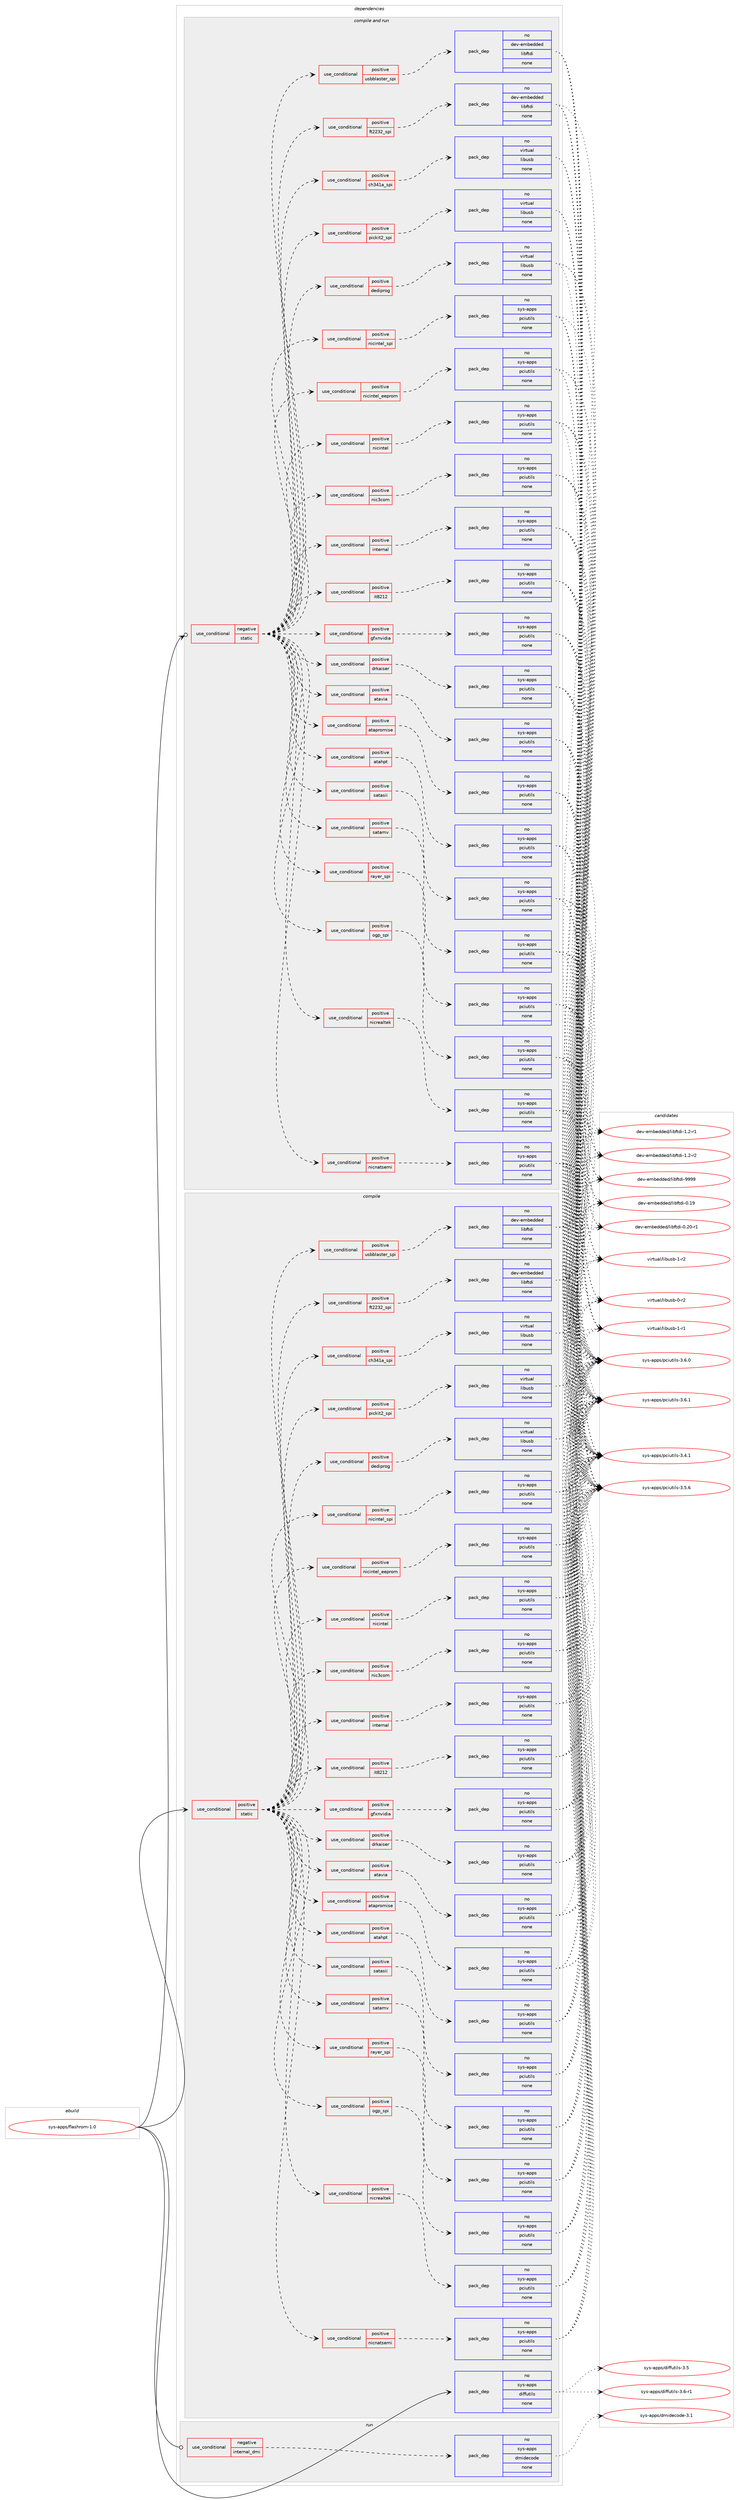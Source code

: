 digraph prolog {

# *************
# Graph options
# *************

newrank=true;
concentrate=true;
compound=true;
graph [rankdir=LR,fontname=Helvetica,fontsize=10,ranksep=1.5];#, ranksep=2.5, nodesep=0.2];
edge  [arrowhead=vee];
node  [fontname=Helvetica,fontsize=10];

# **********
# The ebuild
# **********

subgraph cluster_leftcol {
color=gray;
rank=same;
label=<<i>ebuild</i>>;
id [label="sys-apps/flashrom-1.0", color=red, width=4, href="../sys-apps/flashrom-1.0.svg"];
}

# ****************
# The dependencies
# ****************

subgraph cluster_midcol {
color=gray;
label=<<i>dependencies</i>>;
subgraph cluster_compile {
fillcolor="#eeeeee";
style=filled;
label=<<i>compile</i>>;
subgraph cond719 {
dependency3847 [label=<<TABLE BORDER="0" CELLBORDER="1" CELLSPACING="0" CELLPADDING="4"><TR><TD ROWSPAN="3" CELLPADDING="10">use_conditional</TD></TR><TR><TD>positive</TD></TR><TR><TD>static</TD></TR></TABLE>>, shape=none, color=red];
subgraph cond720 {
dependency3848 [label=<<TABLE BORDER="0" CELLBORDER="1" CELLSPACING="0" CELLPADDING="4"><TR><TD ROWSPAN="3" CELLPADDING="10">use_conditional</TD></TR><TR><TD>positive</TD></TR><TR><TD>atahpt</TD></TR></TABLE>>, shape=none, color=red];
subgraph pack3068 {
dependency3849 [label=<<TABLE BORDER="0" CELLBORDER="1" CELLSPACING="0" CELLPADDING="4" WIDTH="220"><TR><TD ROWSPAN="6" CELLPADDING="30">pack_dep</TD></TR><TR><TD WIDTH="110">no</TD></TR><TR><TD>sys-apps</TD></TR><TR><TD>pciutils</TD></TR><TR><TD>none</TD></TR><TR><TD></TD></TR></TABLE>>, shape=none, color=blue];
}
dependency3848:e -> dependency3849:w [weight=20,style="dashed",arrowhead="vee"];
}
dependency3847:e -> dependency3848:w [weight=20,style="dashed",arrowhead="vee"];
subgraph cond721 {
dependency3850 [label=<<TABLE BORDER="0" CELLBORDER="1" CELLSPACING="0" CELLPADDING="4"><TR><TD ROWSPAN="3" CELLPADDING="10">use_conditional</TD></TR><TR><TD>positive</TD></TR><TR><TD>atapromise</TD></TR></TABLE>>, shape=none, color=red];
subgraph pack3069 {
dependency3851 [label=<<TABLE BORDER="0" CELLBORDER="1" CELLSPACING="0" CELLPADDING="4" WIDTH="220"><TR><TD ROWSPAN="6" CELLPADDING="30">pack_dep</TD></TR><TR><TD WIDTH="110">no</TD></TR><TR><TD>sys-apps</TD></TR><TR><TD>pciutils</TD></TR><TR><TD>none</TD></TR><TR><TD></TD></TR></TABLE>>, shape=none, color=blue];
}
dependency3850:e -> dependency3851:w [weight=20,style="dashed",arrowhead="vee"];
}
dependency3847:e -> dependency3850:w [weight=20,style="dashed",arrowhead="vee"];
subgraph cond722 {
dependency3852 [label=<<TABLE BORDER="0" CELLBORDER="1" CELLSPACING="0" CELLPADDING="4"><TR><TD ROWSPAN="3" CELLPADDING="10">use_conditional</TD></TR><TR><TD>positive</TD></TR><TR><TD>atavia</TD></TR></TABLE>>, shape=none, color=red];
subgraph pack3070 {
dependency3853 [label=<<TABLE BORDER="0" CELLBORDER="1" CELLSPACING="0" CELLPADDING="4" WIDTH="220"><TR><TD ROWSPAN="6" CELLPADDING="30">pack_dep</TD></TR><TR><TD WIDTH="110">no</TD></TR><TR><TD>sys-apps</TD></TR><TR><TD>pciutils</TD></TR><TR><TD>none</TD></TR><TR><TD></TD></TR></TABLE>>, shape=none, color=blue];
}
dependency3852:e -> dependency3853:w [weight=20,style="dashed",arrowhead="vee"];
}
dependency3847:e -> dependency3852:w [weight=20,style="dashed",arrowhead="vee"];
subgraph cond723 {
dependency3854 [label=<<TABLE BORDER="0" CELLBORDER="1" CELLSPACING="0" CELLPADDING="4"><TR><TD ROWSPAN="3" CELLPADDING="10">use_conditional</TD></TR><TR><TD>positive</TD></TR><TR><TD>ch341a_spi</TD></TR></TABLE>>, shape=none, color=red];
subgraph pack3071 {
dependency3855 [label=<<TABLE BORDER="0" CELLBORDER="1" CELLSPACING="0" CELLPADDING="4" WIDTH="220"><TR><TD ROWSPAN="6" CELLPADDING="30">pack_dep</TD></TR><TR><TD WIDTH="110">no</TD></TR><TR><TD>virtual</TD></TR><TR><TD>libusb</TD></TR><TR><TD>none</TD></TR><TR><TD></TD></TR></TABLE>>, shape=none, color=blue];
}
dependency3854:e -> dependency3855:w [weight=20,style="dashed",arrowhead="vee"];
}
dependency3847:e -> dependency3854:w [weight=20,style="dashed",arrowhead="vee"];
subgraph cond724 {
dependency3856 [label=<<TABLE BORDER="0" CELLBORDER="1" CELLSPACING="0" CELLPADDING="4"><TR><TD ROWSPAN="3" CELLPADDING="10">use_conditional</TD></TR><TR><TD>positive</TD></TR><TR><TD>dediprog</TD></TR></TABLE>>, shape=none, color=red];
subgraph pack3072 {
dependency3857 [label=<<TABLE BORDER="0" CELLBORDER="1" CELLSPACING="0" CELLPADDING="4" WIDTH="220"><TR><TD ROWSPAN="6" CELLPADDING="30">pack_dep</TD></TR><TR><TD WIDTH="110">no</TD></TR><TR><TD>virtual</TD></TR><TR><TD>libusb</TD></TR><TR><TD>none</TD></TR><TR><TD></TD></TR></TABLE>>, shape=none, color=blue];
}
dependency3856:e -> dependency3857:w [weight=20,style="dashed",arrowhead="vee"];
}
dependency3847:e -> dependency3856:w [weight=20,style="dashed",arrowhead="vee"];
subgraph cond725 {
dependency3858 [label=<<TABLE BORDER="0" CELLBORDER="1" CELLSPACING="0" CELLPADDING="4"><TR><TD ROWSPAN="3" CELLPADDING="10">use_conditional</TD></TR><TR><TD>positive</TD></TR><TR><TD>drkaiser</TD></TR></TABLE>>, shape=none, color=red];
subgraph pack3073 {
dependency3859 [label=<<TABLE BORDER="0" CELLBORDER="1" CELLSPACING="0" CELLPADDING="4" WIDTH="220"><TR><TD ROWSPAN="6" CELLPADDING="30">pack_dep</TD></TR><TR><TD WIDTH="110">no</TD></TR><TR><TD>sys-apps</TD></TR><TR><TD>pciutils</TD></TR><TR><TD>none</TD></TR><TR><TD></TD></TR></TABLE>>, shape=none, color=blue];
}
dependency3858:e -> dependency3859:w [weight=20,style="dashed",arrowhead="vee"];
}
dependency3847:e -> dependency3858:w [weight=20,style="dashed",arrowhead="vee"];
subgraph cond726 {
dependency3860 [label=<<TABLE BORDER="0" CELLBORDER="1" CELLSPACING="0" CELLPADDING="4"><TR><TD ROWSPAN="3" CELLPADDING="10">use_conditional</TD></TR><TR><TD>positive</TD></TR><TR><TD>ft2232_spi</TD></TR></TABLE>>, shape=none, color=red];
subgraph pack3074 {
dependency3861 [label=<<TABLE BORDER="0" CELLBORDER="1" CELLSPACING="0" CELLPADDING="4" WIDTH="220"><TR><TD ROWSPAN="6" CELLPADDING="30">pack_dep</TD></TR><TR><TD WIDTH="110">no</TD></TR><TR><TD>dev-embedded</TD></TR><TR><TD>libftdi</TD></TR><TR><TD>none</TD></TR><TR><TD></TD></TR></TABLE>>, shape=none, color=blue];
}
dependency3860:e -> dependency3861:w [weight=20,style="dashed",arrowhead="vee"];
}
dependency3847:e -> dependency3860:w [weight=20,style="dashed",arrowhead="vee"];
subgraph cond727 {
dependency3862 [label=<<TABLE BORDER="0" CELLBORDER="1" CELLSPACING="0" CELLPADDING="4"><TR><TD ROWSPAN="3" CELLPADDING="10">use_conditional</TD></TR><TR><TD>positive</TD></TR><TR><TD>gfxnvidia</TD></TR></TABLE>>, shape=none, color=red];
subgraph pack3075 {
dependency3863 [label=<<TABLE BORDER="0" CELLBORDER="1" CELLSPACING="0" CELLPADDING="4" WIDTH="220"><TR><TD ROWSPAN="6" CELLPADDING="30">pack_dep</TD></TR><TR><TD WIDTH="110">no</TD></TR><TR><TD>sys-apps</TD></TR><TR><TD>pciutils</TD></TR><TR><TD>none</TD></TR><TR><TD></TD></TR></TABLE>>, shape=none, color=blue];
}
dependency3862:e -> dependency3863:w [weight=20,style="dashed",arrowhead="vee"];
}
dependency3847:e -> dependency3862:w [weight=20,style="dashed",arrowhead="vee"];
subgraph cond728 {
dependency3864 [label=<<TABLE BORDER="0" CELLBORDER="1" CELLSPACING="0" CELLPADDING="4"><TR><TD ROWSPAN="3" CELLPADDING="10">use_conditional</TD></TR><TR><TD>positive</TD></TR><TR><TD>it8212</TD></TR></TABLE>>, shape=none, color=red];
subgraph pack3076 {
dependency3865 [label=<<TABLE BORDER="0" CELLBORDER="1" CELLSPACING="0" CELLPADDING="4" WIDTH="220"><TR><TD ROWSPAN="6" CELLPADDING="30">pack_dep</TD></TR><TR><TD WIDTH="110">no</TD></TR><TR><TD>sys-apps</TD></TR><TR><TD>pciutils</TD></TR><TR><TD>none</TD></TR><TR><TD></TD></TR></TABLE>>, shape=none, color=blue];
}
dependency3864:e -> dependency3865:w [weight=20,style="dashed",arrowhead="vee"];
}
dependency3847:e -> dependency3864:w [weight=20,style="dashed",arrowhead="vee"];
subgraph cond729 {
dependency3866 [label=<<TABLE BORDER="0" CELLBORDER="1" CELLSPACING="0" CELLPADDING="4"><TR><TD ROWSPAN="3" CELLPADDING="10">use_conditional</TD></TR><TR><TD>positive</TD></TR><TR><TD>internal</TD></TR></TABLE>>, shape=none, color=red];
subgraph pack3077 {
dependency3867 [label=<<TABLE BORDER="0" CELLBORDER="1" CELLSPACING="0" CELLPADDING="4" WIDTH="220"><TR><TD ROWSPAN="6" CELLPADDING="30">pack_dep</TD></TR><TR><TD WIDTH="110">no</TD></TR><TR><TD>sys-apps</TD></TR><TR><TD>pciutils</TD></TR><TR><TD>none</TD></TR><TR><TD></TD></TR></TABLE>>, shape=none, color=blue];
}
dependency3866:e -> dependency3867:w [weight=20,style="dashed",arrowhead="vee"];
}
dependency3847:e -> dependency3866:w [weight=20,style="dashed",arrowhead="vee"];
subgraph cond730 {
dependency3868 [label=<<TABLE BORDER="0" CELLBORDER="1" CELLSPACING="0" CELLPADDING="4"><TR><TD ROWSPAN="3" CELLPADDING="10">use_conditional</TD></TR><TR><TD>positive</TD></TR><TR><TD>nic3com</TD></TR></TABLE>>, shape=none, color=red];
subgraph pack3078 {
dependency3869 [label=<<TABLE BORDER="0" CELLBORDER="1" CELLSPACING="0" CELLPADDING="4" WIDTH="220"><TR><TD ROWSPAN="6" CELLPADDING="30">pack_dep</TD></TR><TR><TD WIDTH="110">no</TD></TR><TR><TD>sys-apps</TD></TR><TR><TD>pciutils</TD></TR><TR><TD>none</TD></TR><TR><TD></TD></TR></TABLE>>, shape=none, color=blue];
}
dependency3868:e -> dependency3869:w [weight=20,style="dashed",arrowhead="vee"];
}
dependency3847:e -> dependency3868:w [weight=20,style="dashed",arrowhead="vee"];
subgraph cond731 {
dependency3870 [label=<<TABLE BORDER="0" CELLBORDER="1" CELLSPACING="0" CELLPADDING="4"><TR><TD ROWSPAN="3" CELLPADDING="10">use_conditional</TD></TR><TR><TD>positive</TD></TR><TR><TD>nicintel</TD></TR></TABLE>>, shape=none, color=red];
subgraph pack3079 {
dependency3871 [label=<<TABLE BORDER="0" CELLBORDER="1" CELLSPACING="0" CELLPADDING="4" WIDTH="220"><TR><TD ROWSPAN="6" CELLPADDING="30">pack_dep</TD></TR><TR><TD WIDTH="110">no</TD></TR><TR><TD>sys-apps</TD></TR><TR><TD>pciutils</TD></TR><TR><TD>none</TD></TR><TR><TD></TD></TR></TABLE>>, shape=none, color=blue];
}
dependency3870:e -> dependency3871:w [weight=20,style="dashed",arrowhead="vee"];
}
dependency3847:e -> dependency3870:w [weight=20,style="dashed",arrowhead="vee"];
subgraph cond732 {
dependency3872 [label=<<TABLE BORDER="0" CELLBORDER="1" CELLSPACING="0" CELLPADDING="4"><TR><TD ROWSPAN="3" CELLPADDING="10">use_conditional</TD></TR><TR><TD>positive</TD></TR><TR><TD>nicintel_eeprom</TD></TR></TABLE>>, shape=none, color=red];
subgraph pack3080 {
dependency3873 [label=<<TABLE BORDER="0" CELLBORDER="1" CELLSPACING="0" CELLPADDING="4" WIDTH="220"><TR><TD ROWSPAN="6" CELLPADDING="30">pack_dep</TD></TR><TR><TD WIDTH="110">no</TD></TR><TR><TD>sys-apps</TD></TR><TR><TD>pciutils</TD></TR><TR><TD>none</TD></TR><TR><TD></TD></TR></TABLE>>, shape=none, color=blue];
}
dependency3872:e -> dependency3873:w [weight=20,style="dashed",arrowhead="vee"];
}
dependency3847:e -> dependency3872:w [weight=20,style="dashed",arrowhead="vee"];
subgraph cond733 {
dependency3874 [label=<<TABLE BORDER="0" CELLBORDER="1" CELLSPACING="0" CELLPADDING="4"><TR><TD ROWSPAN="3" CELLPADDING="10">use_conditional</TD></TR><TR><TD>positive</TD></TR><TR><TD>nicintel_spi</TD></TR></TABLE>>, shape=none, color=red];
subgraph pack3081 {
dependency3875 [label=<<TABLE BORDER="0" CELLBORDER="1" CELLSPACING="0" CELLPADDING="4" WIDTH="220"><TR><TD ROWSPAN="6" CELLPADDING="30">pack_dep</TD></TR><TR><TD WIDTH="110">no</TD></TR><TR><TD>sys-apps</TD></TR><TR><TD>pciutils</TD></TR><TR><TD>none</TD></TR><TR><TD></TD></TR></TABLE>>, shape=none, color=blue];
}
dependency3874:e -> dependency3875:w [weight=20,style="dashed",arrowhead="vee"];
}
dependency3847:e -> dependency3874:w [weight=20,style="dashed",arrowhead="vee"];
subgraph cond734 {
dependency3876 [label=<<TABLE BORDER="0" CELLBORDER="1" CELLSPACING="0" CELLPADDING="4"><TR><TD ROWSPAN="3" CELLPADDING="10">use_conditional</TD></TR><TR><TD>positive</TD></TR><TR><TD>nicnatsemi</TD></TR></TABLE>>, shape=none, color=red];
subgraph pack3082 {
dependency3877 [label=<<TABLE BORDER="0" CELLBORDER="1" CELLSPACING="0" CELLPADDING="4" WIDTH="220"><TR><TD ROWSPAN="6" CELLPADDING="30">pack_dep</TD></TR><TR><TD WIDTH="110">no</TD></TR><TR><TD>sys-apps</TD></TR><TR><TD>pciutils</TD></TR><TR><TD>none</TD></TR><TR><TD></TD></TR></TABLE>>, shape=none, color=blue];
}
dependency3876:e -> dependency3877:w [weight=20,style="dashed",arrowhead="vee"];
}
dependency3847:e -> dependency3876:w [weight=20,style="dashed",arrowhead="vee"];
subgraph cond735 {
dependency3878 [label=<<TABLE BORDER="0" CELLBORDER="1" CELLSPACING="0" CELLPADDING="4"><TR><TD ROWSPAN="3" CELLPADDING="10">use_conditional</TD></TR><TR><TD>positive</TD></TR><TR><TD>nicrealtek</TD></TR></TABLE>>, shape=none, color=red];
subgraph pack3083 {
dependency3879 [label=<<TABLE BORDER="0" CELLBORDER="1" CELLSPACING="0" CELLPADDING="4" WIDTH="220"><TR><TD ROWSPAN="6" CELLPADDING="30">pack_dep</TD></TR><TR><TD WIDTH="110">no</TD></TR><TR><TD>sys-apps</TD></TR><TR><TD>pciutils</TD></TR><TR><TD>none</TD></TR><TR><TD></TD></TR></TABLE>>, shape=none, color=blue];
}
dependency3878:e -> dependency3879:w [weight=20,style="dashed",arrowhead="vee"];
}
dependency3847:e -> dependency3878:w [weight=20,style="dashed",arrowhead="vee"];
subgraph cond736 {
dependency3880 [label=<<TABLE BORDER="0" CELLBORDER="1" CELLSPACING="0" CELLPADDING="4"><TR><TD ROWSPAN="3" CELLPADDING="10">use_conditional</TD></TR><TR><TD>positive</TD></TR><TR><TD>ogp_spi</TD></TR></TABLE>>, shape=none, color=red];
subgraph pack3084 {
dependency3881 [label=<<TABLE BORDER="0" CELLBORDER="1" CELLSPACING="0" CELLPADDING="4" WIDTH="220"><TR><TD ROWSPAN="6" CELLPADDING="30">pack_dep</TD></TR><TR><TD WIDTH="110">no</TD></TR><TR><TD>sys-apps</TD></TR><TR><TD>pciutils</TD></TR><TR><TD>none</TD></TR><TR><TD></TD></TR></TABLE>>, shape=none, color=blue];
}
dependency3880:e -> dependency3881:w [weight=20,style="dashed",arrowhead="vee"];
}
dependency3847:e -> dependency3880:w [weight=20,style="dashed",arrowhead="vee"];
subgraph cond737 {
dependency3882 [label=<<TABLE BORDER="0" CELLBORDER="1" CELLSPACING="0" CELLPADDING="4"><TR><TD ROWSPAN="3" CELLPADDING="10">use_conditional</TD></TR><TR><TD>positive</TD></TR><TR><TD>pickit2_spi</TD></TR></TABLE>>, shape=none, color=red];
subgraph pack3085 {
dependency3883 [label=<<TABLE BORDER="0" CELLBORDER="1" CELLSPACING="0" CELLPADDING="4" WIDTH="220"><TR><TD ROWSPAN="6" CELLPADDING="30">pack_dep</TD></TR><TR><TD WIDTH="110">no</TD></TR><TR><TD>virtual</TD></TR><TR><TD>libusb</TD></TR><TR><TD>none</TD></TR><TR><TD></TD></TR></TABLE>>, shape=none, color=blue];
}
dependency3882:e -> dependency3883:w [weight=20,style="dashed",arrowhead="vee"];
}
dependency3847:e -> dependency3882:w [weight=20,style="dashed",arrowhead="vee"];
subgraph cond738 {
dependency3884 [label=<<TABLE BORDER="0" CELLBORDER="1" CELLSPACING="0" CELLPADDING="4"><TR><TD ROWSPAN="3" CELLPADDING="10">use_conditional</TD></TR><TR><TD>positive</TD></TR><TR><TD>rayer_spi</TD></TR></TABLE>>, shape=none, color=red];
subgraph pack3086 {
dependency3885 [label=<<TABLE BORDER="0" CELLBORDER="1" CELLSPACING="0" CELLPADDING="4" WIDTH="220"><TR><TD ROWSPAN="6" CELLPADDING="30">pack_dep</TD></TR><TR><TD WIDTH="110">no</TD></TR><TR><TD>sys-apps</TD></TR><TR><TD>pciutils</TD></TR><TR><TD>none</TD></TR><TR><TD></TD></TR></TABLE>>, shape=none, color=blue];
}
dependency3884:e -> dependency3885:w [weight=20,style="dashed",arrowhead="vee"];
}
dependency3847:e -> dependency3884:w [weight=20,style="dashed",arrowhead="vee"];
subgraph cond739 {
dependency3886 [label=<<TABLE BORDER="0" CELLBORDER="1" CELLSPACING="0" CELLPADDING="4"><TR><TD ROWSPAN="3" CELLPADDING="10">use_conditional</TD></TR><TR><TD>positive</TD></TR><TR><TD>satamv</TD></TR></TABLE>>, shape=none, color=red];
subgraph pack3087 {
dependency3887 [label=<<TABLE BORDER="0" CELLBORDER="1" CELLSPACING="0" CELLPADDING="4" WIDTH="220"><TR><TD ROWSPAN="6" CELLPADDING="30">pack_dep</TD></TR><TR><TD WIDTH="110">no</TD></TR><TR><TD>sys-apps</TD></TR><TR><TD>pciutils</TD></TR><TR><TD>none</TD></TR><TR><TD></TD></TR></TABLE>>, shape=none, color=blue];
}
dependency3886:e -> dependency3887:w [weight=20,style="dashed",arrowhead="vee"];
}
dependency3847:e -> dependency3886:w [weight=20,style="dashed",arrowhead="vee"];
subgraph cond740 {
dependency3888 [label=<<TABLE BORDER="0" CELLBORDER="1" CELLSPACING="0" CELLPADDING="4"><TR><TD ROWSPAN="3" CELLPADDING="10">use_conditional</TD></TR><TR><TD>positive</TD></TR><TR><TD>satasii</TD></TR></TABLE>>, shape=none, color=red];
subgraph pack3088 {
dependency3889 [label=<<TABLE BORDER="0" CELLBORDER="1" CELLSPACING="0" CELLPADDING="4" WIDTH="220"><TR><TD ROWSPAN="6" CELLPADDING="30">pack_dep</TD></TR><TR><TD WIDTH="110">no</TD></TR><TR><TD>sys-apps</TD></TR><TR><TD>pciutils</TD></TR><TR><TD>none</TD></TR><TR><TD></TD></TR></TABLE>>, shape=none, color=blue];
}
dependency3888:e -> dependency3889:w [weight=20,style="dashed",arrowhead="vee"];
}
dependency3847:e -> dependency3888:w [weight=20,style="dashed",arrowhead="vee"];
subgraph cond741 {
dependency3890 [label=<<TABLE BORDER="0" CELLBORDER="1" CELLSPACING="0" CELLPADDING="4"><TR><TD ROWSPAN="3" CELLPADDING="10">use_conditional</TD></TR><TR><TD>positive</TD></TR><TR><TD>usbblaster_spi</TD></TR></TABLE>>, shape=none, color=red];
subgraph pack3089 {
dependency3891 [label=<<TABLE BORDER="0" CELLBORDER="1" CELLSPACING="0" CELLPADDING="4" WIDTH="220"><TR><TD ROWSPAN="6" CELLPADDING="30">pack_dep</TD></TR><TR><TD WIDTH="110">no</TD></TR><TR><TD>dev-embedded</TD></TR><TR><TD>libftdi</TD></TR><TR><TD>none</TD></TR><TR><TD></TD></TR></TABLE>>, shape=none, color=blue];
}
dependency3890:e -> dependency3891:w [weight=20,style="dashed",arrowhead="vee"];
}
dependency3847:e -> dependency3890:w [weight=20,style="dashed",arrowhead="vee"];
}
id:e -> dependency3847:w [weight=20,style="solid",arrowhead="vee"];
subgraph pack3090 {
dependency3892 [label=<<TABLE BORDER="0" CELLBORDER="1" CELLSPACING="0" CELLPADDING="4" WIDTH="220"><TR><TD ROWSPAN="6" CELLPADDING="30">pack_dep</TD></TR><TR><TD WIDTH="110">no</TD></TR><TR><TD>sys-apps</TD></TR><TR><TD>diffutils</TD></TR><TR><TD>none</TD></TR><TR><TD></TD></TR></TABLE>>, shape=none, color=blue];
}
id:e -> dependency3892:w [weight=20,style="solid",arrowhead="vee"];
}
subgraph cluster_compileandrun {
fillcolor="#eeeeee";
style=filled;
label=<<i>compile and run</i>>;
subgraph cond742 {
dependency3893 [label=<<TABLE BORDER="0" CELLBORDER="1" CELLSPACING="0" CELLPADDING="4"><TR><TD ROWSPAN="3" CELLPADDING="10">use_conditional</TD></TR><TR><TD>negative</TD></TR><TR><TD>static</TD></TR></TABLE>>, shape=none, color=red];
subgraph cond743 {
dependency3894 [label=<<TABLE BORDER="0" CELLBORDER="1" CELLSPACING="0" CELLPADDING="4"><TR><TD ROWSPAN="3" CELLPADDING="10">use_conditional</TD></TR><TR><TD>positive</TD></TR><TR><TD>atahpt</TD></TR></TABLE>>, shape=none, color=red];
subgraph pack3091 {
dependency3895 [label=<<TABLE BORDER="0" CELLBORDER="1" CELLSPACING="0" CELLPADDING="4" WIDTH="220"><TR><TD ROWSPAN="6" CELLPADDING="30">pack_dep</TD></TR><TR><TD WIDTH="110">no</TD></TR><TR><TD>sys-apps</TD></TR><TR><TD>pciutils</TD></TR><TR><TD>none</TD></TR><TR><TD></TD></TR></TABLE>>, shape=none, color=blue];
}
dependency3894:e -> dependency3895:w [weight=20,style="dashed",arrowhead="vee"];
}
dependency3893:e -> dependency3894:w [weight=20,style="dashed",arrowhead="vee"];
subgraph cond744 {
dependency3896 [label=<<TABLE BORDER="0" CELLBORDER="1" CELLSPACING="0" CELLPADDING="4"><TR><TD ROWSPAN="3" CELLPADDING="10">use_conditional</TD></TR><TR><TD>positive</TD></TR><TR><TD>atapromise</TD></TR></TABLE>>, shape=none, color=red];
subgraph pack3092 {
dependency3897 [label=<<TABLE BORDER="0" CELLBORDER="1" CELLSPACING="0" CELLPADDING="4" WIDTH="220"><TR><TD ROWSPAN="6" CELLPADDING="30">pack_dep</TD></TR><TR><TD WIDTH="110">no</TD></TR><TR><TD>sys-apps</TD></TR><TR><TD>pciutils</TD></TR><TR><TD>none</TD></TR><TR><TD></TD></TR></TABLE>>, shape=none, color=blue];
}
dependency3896:e -> dependency3897:w [weight=20,style="dashed",arrowhead="vee"];
}
dependency3893:e -> dependency3896:w [weight=20,style="dashed",arrowhead="vee"];
subgraph cond745 {
dependency3898 [label=<<TABLE BORDER="0" CELLBORDER="1" CELLSPACING="0" CELLPADDING="4"><TR><TD ROWSPAN="3" CELLPADDING="10">use_conditional</TD></TR><TR><TD>positive</TD></TR><TR><TD>atavia</TD></TR></TABLE>>, shape=none, color=red];
subgraph pack3093 {
dependency3899 [label=<<TABLE BORDER="0" CELLBORDER="1" CELLSPACING="0" CELLPADDING="4" WIDTH="220"><TR><TD ROWSPAN="6" CELLPADDING="30">pack_dep</TD></TR><TR><TD WIDTH="110">no</TD></TR><TR><TD>sys-apps</TD></TR><TR><TD>pciutils</TD></TR><TR><TD>none</TD></TR><TR><TD></TD></TR></TABLE>>, shape=none, color=blue];
}
dependency3898:e -> dependency3899:w [weight=20,style="dashed",arrowhead="vee"];
}
dependency3893:e -> dependency3898:w [weight=20,style="dashed",arrowhead="vee"];
subgraph cond746 {
dependency3900 [label=<<TABLE BORDER="0" CELLBORDER="1" CELLSPACING="0" CELLPADDING="4"><TR><TD ROWSPAN="3" CELLPADDING="10">use_conditional</TD></TR><TR><TD>positive</TD></TR><TR><TD>ch341a_spi</TD></TR></TABLE>>, shape=none, color=red];
subgraph pack3094 {
dependency3901 [label=<<TABLE BORDER="0" CELLBORDER="1" CELLSPACING="0" CELLPADDING="4" WIDTH="220"><TR><TD ROWSPAN="6" CELLPADDING="30">pack_dep</TD></TR><TR><TD WIDTH="110">no</TD></TR><TR><TD>virtual</TD></TR><TR><TD>libusb</TD></TR><TR><TD>none</TD></TR><TR><TD></TD></TR></TABLE>>, shape=none, color=blue];
}
dependency3900:e -> dependency3901:w [weight=20,style="dashed",arrowhead="vee"];
}
dependency3893:e -> dependency3900:w [weight=20,style="dashed",arrowhead="vee"];
subgraph cond747 {
dependency3902 [label=<<TABLE BORDER="0" CELLBORDER="1" CELLSPACING="0" CELLPADDING="4"><TR><TD ROWSPAN="3" CELLPADDING="10">use_conditional</TD></TR><TR><TD>positive</TD></TR><TR><TD>dediprog</TD></TR></TABLE>>, shape=none, color=red];
subgraph pack3095 {
dependency3903 [label=<<TABLE BORDER="0" CELLBORDER="1" CELLSPACING="0" CELLPADDING="4" WIDTH="220"><TR><TD ROWSPAN="6" CELLPADDING="30">pack_dep</TD></TR><TR><TD WIDTH="110">no</TD></TR><TR><TD>virtual</TD></TR><TR><TD>libusb</TD></TR><TR><TD>none</TD></TR><TR><TD></TD></TR></TABLE>>, shape=none, color=blue];
}
dependency3902:e -> dependency3903:w [weight=20,style="dashed",arrowhead="vee"];
}
dependency3893:e -> dependency3902:w [weight=20,style="dashed",arrowhead="vee"];
subgraph cond748 {
dependency3904 [label=<<TABLE BORDER="0" CELLBORDER="1" CELLSPACING="0" CELLPADDING="4"><TR><TD ROWSPAN="3" CELLPADDING="10">use_conditional</TD></TR><TR><TD>positive</TD></TR><TR><TD>drkaiser</TD></TR></TABLE>>, shape=none, color=red];
subgraph pack3096 {
dependency3905 [label=<<TABLE BORDER="0" CELLBORDER="1" CELLSPACING="0" CELLPADDING="4" WIDTH="220"><TR><TD ROWSPAN="6" CELLPADDING="30">pack_dep</TD></TR><TR><TD WIDTH="110">no</TD></TR><TR><TD>sys-apps</TD></TR><TR><TD>pciutils</TD></TR><TR><TD>none</TD></TR><TR><TD></TD></TR></TABLE>>, shape=none, color=blue];
}
dependency3904:e -> dependency3905:w [weight=20,style="dashed",arrowhead="vee"];
}
dependency3893:e -> dependency3904:w [weight=20,style="dashed",arrowhead="vee"];
subgraph cond749 {
dependency3906 [label=<<TABLE BORDER="0" CELLBORDER="1" CELLSPACING="0" CELLPADDING="4"><TR><TD ROWSPAN="3" CELLPADDING="10">use_conditional</TD></TR><TR><TD>positive</TD></TR><TR><TD>ft2232_spi</TD></TR></TABLE>>, shape=none, color=red];
subgraph pack3097 {
dependency3907 [label=<<TABLE BORDER="0" CELLBORDER="1" CELLSPACING="0" CELLPADDING="4" WIDTH="220"><TR><TD ROWSPAN="6" CELLPADDING="30">pack_dep</TD></TR><TR><TD WIDTH="110">no</TD></TR><TR><TD>dev-embedded</TD></TR><TR><TD>libftdi</TD></TR><TR><TD>none</TD></TR><TR><TD></TD></TR></TABLE>>, shape=none, color=blue];
}
dependency3906:e -> dependency3907:w [weight=20,style="dashed",arrowhead="vee"];
}
dependency3893:e -> dependency3906:w [weight=20,style="dashed",arrowhead="vee"];
subgraph cond750 {
dependency3908 [label=<<TABLE BORDER="0" CELLBORDER="1" CELLSPACING="0" CELLPADDING="4"><TR><TD ROWSPAN="3" CELLPADDING="10">use_conditional</TD></TR><TR><TD>positive</TD></TR><TR><TD>gfxnvidia</TD></TR></TABLE>>, shape=none, color=red];
subgraph pack3098 {
dependency3909 [label=<<TABLE BORDER="0" CELLBORDER="1" CELLSPACING="0" CELLPADDING="4" WIDTH="220"><TR><TD ROWSPAN="6" CELLPADDING="30">pack_dep</TD></TR><TR><TD WIDTH="110">no</TD></TR><TR><TD>sys-apps</TD></TR><TR><TD>pciutils</TD></TR><TR><TD>none</TD></TR><TR><TD></TD></TR></TABLE>>, shape=none, color=blue];
}
dependency3908:e -> dependency3909:w [weight=20,style="dashed",arrowhead="vee"];
}
dependency3893:e -> dependency3908:w [weight=20,style="dashed",arrowhead="vee"];
subgraph cond751 {
dependency3910 [label=<<TABLE BORDER="0" CELLBORDER="1" CELLSPACING="0" CELLPADDING="4"><TR><TD ROWSPAN="3" CELLPADDING="10">use_conditional</TD></TR><TR><TD>positive</TD></TR><TR><TD>it8212</TD></TR></TABLE>>, shape=none, color=red];
subgraph pack3099 {
dependency3911 [label=<<TABLE BORDER="0" CELLBORDER="1" CELLSPACING="0" CELLPADDING="4" WIDTH="220"><TR><TD ROWSPAN="6" CELLPADDING="30">pack_dep</TD></TR><TR><TD WIDTH="110">no</TD></TR><TR><TD>sys-apps</TD></TR><TR><TD>pciutils</TD></TR><TR><TD>none</TD></TR><TR><TD></TD></TR></TABLE>>, shape=none, color=blue];
}
dependency3910:e -> dependency3911:w [weight=20,style="dashed",arrowhead="vee"];
}
dependency3893:e -> dependency3910:w [weight=20,style="dashed",arrowhead="vee"];
subgraph cond752 {
dependency3912 [label=<<TABLE BORDER="0" CELLBORDER="1" CELLSPACING="0" CELLPADDING="4"><TR><TD ROWSPAN="3" CELLPADDING="10">use_conditional</TD></TR><TR><TD>positive</TD></TR><TR><TD>internal</TD></TR></TABLE>>, shape=none, color=red];
subgraph pack3100 {
dependency3913 [label=<<TABLE BORDER="0" CELLBORDER="1" CELLSPACING="0" CELLPADDING="4" WIDTH="220"><TR><TD ROWSPAN="6" CELLPADDING="30">pack_dep</TD></TR><TR><TD WIDTH="110">no</TD></TR><TR><TD>sys-apps</TD></TR><TR><TD>pciutils</TD></TR><TR><TD>none</TD></TR><TR><TD></TD></TR></TABLE>>, shape=none, color=blue];
}
dependency3912:e -> dependency3913:w [weight=20,style="dashed",arrowhead="vee"];
}
dependency3893:e -> dependency3912:w [weight=20,style="dashed",arrowhead="vee"];
subgraph cond753 {
dependency3914 [label=<<TABLE BORDER="0" CELLBORDER="1" CELLSPACING="0" CELLPADDING="4"><TR><TD ROWSPAN="3" CELLPADDING="10">use_conditional</TD></TR><TR><TD>positive</TD></TR><TR><TD>nic3com</TD></TR></TABLE>>, shape=none, color=red];
subgraph pack3101 {
dependency3915 [label=<<TABLE BORDER="0" CELLBORDER="1" CELLSPACING="0" CELLPADDING="4" WIDTH="220"><TR><TD ROWSPAN="6" CELLPADDING="30">pack_dep</TD></TR><TR><TD WIDTH="110">no</TD></TR><TR><TD>sys-apps</TD></TR><TR><TD>pciutils</TD></TR><TR><TD>none</TD></TR><TR><TD></TD></TR></TABLE>>, shape=none, color=blue];
}
dependency3914:e -> dependency3915:w [weight=20,style="dashed",arrowhead="vee"];
}
dependency3893:e -> dependency3914:w [weight=20,style="dashed",arrowhead="vee"];
subgraph cond754 {
dependency3916 [label=<<TABLE BORDER="0" CELLBORDER="1" CELLSPACING="0" CELLPADDING="4"><TR><TD ROWSPAN="3" CELLPADDING="10">use_conditional</TD></TR><TR><TD>positive</TD></TR><TR><TD>nicintel</TD></TR></TABLE>>, shape=none, color=red];
subgraph pack3102 {
dependency3917 [label=<<TABLE BORDER="0" CELLBORDER="1" CELLSPACING="0" CELLPADDING="4" WIDTH="220"><TR><TD ROWSPAN="6" CELLPADDING="30">pack_dep</TD></TR><TR><TD WIDTH="110">no</TD></TR><TR><TD>sys-apps</TD></TR><TR><TD>pciutils</TD></TR><TR><TD>none</TD></TR><TR><TD></TD></TR></TABLE>>, shape=none, color=blue];
}
dependency3916:e -> dependency3917:w [weight=20,style="dashed",arrowhead="vee"];
}
dependency3893:e -> dependency3916:w [weight=20,style="dashed",arrowhead="vee"];
subgraph cond755 {
dependency3918 [label=<<TABLE BORDER="0" CELLBORDER="1" CELLSPACING="0" CELLPADDING="4"><TR><TD ROWSPAN="3" CELLPADDING="10">use_conditional</TD></TR><TR><TD>positive</TD></TR><TR><TD>nicintel_eeprom</TD></TR></TABLE>>, shape=none, color=red];
subgraph pack3103 {
dependency3919 [label=<<TABLE BORDER="0" CELLBORDER="1" CELLSPACING="0" CELLPADDING="4" WIDTH="220"><TR><TD ROWSPAN="6" CELLPADDING="30">pack_dep</TD></TR><TR><TD WIDTH="110">no</TD></TR><TR><TD>sys-apps</TD></TR><TR><TD>pciutils</TD></TR><TR><TD>none</TD></TR><TR><TD></TD></TR></TABLE>>, shape=none, color=blue];
}
dependency3918:e -> dependency3919:w [weight=20,style="dashed",arrowhead="vee"];
}
dependency3893:e -> dependency3918:w [weight=20,style="dashed",arrowhead="vee"];
subgraph cond756 {
dependency3920 [label=<<TABLE BORDER="0" CELLBORDER="1" CELLSPACING="0" CELLPADDING="4"><TR><TD ROWSPAN="3" CELLPADDING="10">use_conditional</TD></TR><TR><TD>positive</TD></TR><TR><TD>nicintel_spi</TD></TR></TABLE>>, shape=none, color=red];
subgraph pack3104 {
dependency3921 [label=<<TABLE BORDER="0" CELLBORDER="1" CELLSPACING="0" CELLPADDING="4" WIDTH="220"><TR><TD ROWSPAN="6" CELLPADDING="30">pack_dep</TD></TR><TR><TD WIDTH="110">no</TD></TR><TR><TD>sys-apps</TD></TR><TR><TD>pciutils</TD></TR><TR><TD>none</TD></TR><TR><TD></TD></TR></TABLE>>, shape=none, color=blue];
}
dependency3920:e -> dependency3921:w [weight=20,style="dashed",arrowhead="vee"];
}
dependency3893:e -> dependency3920:w [weight=20,style="dashed",arrowhead="vee"];
subgraph cond757 {
dependency3922 [label=<<TABLE BORDER="0" CELLBORDER="1" CELLSPACING="0" CELLPADDING="4"><TR><TD ROWSPAN="3" CELLPADDING="10">use_conditional</TD></TR><TR><TD>positive</TD></TR><TR><TD>nicnatsemi</TD></TR></TABLE>>, shape=none, color=red];
subgraph pack3105 {
dependency3923 [label=<<TABLE BORDER="0" CELLBORDER="1" CELLSPACING="0" CELLPADDING="4" WIDTH="220"><TR><TD ROWSPAN="6" CELLPADDING="30">pack_dep</TD></TR><TR><TD WIDTH="110">no</TD></TR><TR><TD>sys-apps</TD></TR><TR><TD>pciutils</TD></TR><TR><TD>none</TD></TR><TR><TD></TD></TR></TABLE>>, shape=none, color=blue];
}
dependency3922:e -> dependency3923:w [weight=20,style="dashed",arrowhead="vee"];
}
dependency3893:e -> dependency3922:w [weight=20,style="dashed",arrowhead="vee"];
subgraph cond758 {
dependency3924 [label=<<TABLE BORDER="0" CELLBORDER="1" CELLSPACING="0" CELLPADDING="4"><TR><TD ROWSPAN="3" CELLPADDING="10">use_conditional</TD></TR><TR><TD>positive</TD></TR><TR><TD>nicrealtek</TD></TR></TABLE>>, shape=none, color=red];
subgraph pack3106 {
dependency3925 [label=<<TABLE BORDER="0" CELLBORDER="1" CELLSPACING="0" CELLPADDING="4" WIDTH="220"><TR><TD ROWSPAN="6" CELLPADDING="30">pack_dep</TD></TR><TR><TD WIDTH="110">no</TD></TR><TR><TD>sys-apps</TD></TR><TR><TD>pciutils</TD></TR><TR><TD>none</TD></TR><TR><TD></TD></TR></TABLE>>, shape=none, color=blue];
}
dependency3924:e -> dependency3925:w [weight=20,style="dashed",arrowhead="vee"];
}
dependency3893:e -> dependency3924:w [weight=20,style="dashed",arrowhead="vee"];
subgraph cond759 {
dependency3926 [label=<<TABLE BORDER="0" CELLBORDER="1" CELLSPACING="0" CELLPADDING="4"><TR><TD ROWSPAN="3" CELLPADDING="10">use_conditional</TD></TR><TR><TD>positive</TD></TR><TR><TD>ogp_spi</TD></TR></TABLE>>, shape=none, color=red];
subgraph pack3107 {
dependency3927 [label=<<TABLE BORDER="0" CELLBORDER="1" CELLSPACING="0" CELLPADDING="4" WIDTH="220"><TR><TD ROWSPAN="6" CELLPADDING="30">pack_dep</TD></TR><TR><TD WIDTH="110">no</TD></TR><TR><TD>sys-apps</TD></TR><TR><TD>pciutils</TD></TR><TR><TD>none</TD></TR><TR><TD></TD></TR></TABLE>>, shape=none, color=blue];
}
dependency3926:e -> dependency3927:w [weight=20,style="dashed",arrowhead="vee"];
}
dependency3893:e -> dependency3926:w [weight=20,style="dashed",arrowhead="vee"];
subgraph cond760 {
dependency3928 [label=<<TABLE BORDER="0" CELLBORDER="1" CELLSPACING="0" CELLPADDING="4"><TR><TD ROWSPAN="3" CELLPADDING="10">use_conditional</TD></TR><TR><TD>positive</TD></TR><TR><TD>pickit2_spi</TD></TR></TABLE>>, shape=none, color=red];
subgraph pack3108 {
dependency3929 [label=<<TABLE BORDER="0" CELLBORDER="1" CELLSPACING="0" CELLPADDING="4" WIDTH="220"><TR><TD ROWSPAN="6" CELLPADDING="30">pack_dep</TD></TR><TR><TD WIDTH="110">no</TD></TR><TR><TD>virtual</TD></TR><TR><TD>libusb</TD></TR><TR><TD>none</TD></TR><TR><TD></TD></TR></TABLE>>, shape=none, color=blue];
}
dependency3928:e -> dependency3929:w [weight=20,style="dashed",arrowhead="vee"];
}
dependency3893:e -> dependency3928:w [weight=20,style="dashed",arrowhead="vee"];
subgraph cond761 {
dependency3930 [label=<<TABLE BORDER="0" CELLBORDER="1" CELLSPACING="0" CELLPADDING="4"><TR><TD ROWSPAN="3" CELLPADDING="10">use_conditional</TD></TR><TR><TD>positive</TD></TR><TR><TD>rayer_spi</TD></TR></TABLE>>, shape=none, color=red];
subgraph pack3109 {
dependency3931 [label=<<TABLE BORDER="0" CELLBORDER="1" CELLSPACING="0" CELLPADDING="4" WIDTH="220"><TR><TD ROWSPAN="6" CELLPADDING="30">pack_dep</TD></TR><TR><TD WIDTH="110">no</TD></TR><TR><TD>sys-apps</TD></TR><TR><TD>pciutils</TD></TR><TR><TD>none</TD></TR><TR><TD></TD></TR></TABLE>>, shape=none, color=blue];
}
dependency3930:e -> dependency3931:w [weight=20,style="dashed",arrowhead="vee"];
}
dependency3893:e -> dependency3930:w [weight=20,style="dashed",arrowhead="vee"];
subgraph cond762 {
dependency3932 [label=<<TABLE BORDER="0" CELLBORDER="1" CELLSPACING="0" CELLPADDING="4"><TR><TD ROWSPAN="3" CELLPADDING="10">use_conditional</TD></TR><TR><TD>positive</TD></TR><TR><TD>satamv</TD></TR></TABLE>>, shape=none, color=red];
subgraph pack3110 {
dependency3933 [label=<<TABLE BORDER="0" CELLBORDER="1" CELLSPACING="0" CELLPADDING="4" WIDTH="220"><TR><TD ROWSPAN="6" CELLPADDING="30">pack_dep</TD></TR><TR><TD WIDTH="110">no</TD></TR><TR><TD>sys-apps</TD></TR><TR><TD>pciutils</TD></TR><TR><TD>none</TD></TR><TR><TD></TD></TR></TABLE>>, shape=none, color=blue];
}
dependency3932:e -> dependency3933:w [weight=20,style="dashed",arrowhead="vee"];
}
dependency3893:e -> dependency3932:w [weight=20,style="dashed",arrowhead="vee"];
subgraph cond763 {
dependency3934 [label=<<TABLE BORDER="0" CELLBORDER="1" CELLSPACING="0" CELLPADDING="4"><TR><TD ROWSPAN="3" CELLPADDING="10">use_conditional</TD></TR><TR><TD>positive</TD></TR><TR><TD>satasii</TD></TR></TABLE>>, shape=none, color=red];
subgraph pack3111 {
dependency3935 [label=<<TABLE BORDER="0" CELLBORDER="1" CELLSPACING="0" CELLPADDING="4" WIDTH="220"><TR><TD ROWSPAN="6" CELLPADDING="30">pack_dep</TD></TR><TR><TD WIDTH="110">no</TD></TR><TR><TD>sys-apps</TD></TR><TR><TD>pciutils</TD></TR><TR><TD>none</TD></TR><TR><TD></TD></TR></TABLE>>, shape=none, color=blue];
}
dependency3934:e -> dependency3935:w [weight=20,style="dashed",arrowhead="vee"];
}
dependency3893:e -> dependency3934:w [weight=20,style="dashed",arrowhead="vee"];
subgraph cond764 {
dependency3936 [label=<<TABLE BORDER="0" CELLBORDER="1" CELLSPACING="0" CELLPADDING="4"><TR><TD ROWSPAN="3" CELLPADDING="10">use_conditional</TD></TR><TR><TD>positive</TD></TR><TR><TD>usbblaster_spi</TD></TR></TABLE>>, shape=none, color=red];
subgraph pack3112 {
dependency3937 [label=<<TABLE BORDER="0" CELLBORDER="1" CELLSPACING="0" CELLPADDING="4" WIDTH="220"><TR><TD ROWSPAN="6" CELLPADDING="30">pack_dep</TD></TR><TR><TD WIDTH="110">no</TD></TR><TR><TD>dev-embedded</TD></TR><TR><TD>libftdi</TD></TR><TR><TD>none</TD></TR><TR><TD></TD></TR></TABLE>>, shape=none, color=blue];
}
dependency3936:e -> dependency3937:w [weight=20,style="dashed",arrowhead="vee"];
}
dependency3893:e -> dependency3936:w [weight=20,style="dashed",arrowhead="vee"];
}
id:e -> dependency3893:w [weight=20,style="solid",arrowhead="odotvee"];
}
subgraph cluster_run {
fillcolor="#eeeeee";
style=filled;
label=<<i>run</i>>;
subgraph cond765 {
dependency3938 [label=<<TABLE BORDER="0" CELLBORDER="1" CELLSPACING="0" CELLPADDING="4"><TR><TD ROWSPAN="3" CELLPADDING="10">use_conditional</TD></TR><TR><TD>negative</TD></TR><TR><TD>internal_dmi</TD></TR></TABLE>>, shape=none, color=red];
subgraph pack3113 {
dependency3939 [label=<<TABLE BORDER="0" CELLBORDER="1" CELLSPACING="0" CELLPADDING="4" WIDTH="220"><TR><TD ROWSPAN="6" CELLPADDING="30">pack_dep</TD></TR><TR><TD WIDTH="110">no</TD></TR><TR><TD>sys-apps</TD></TR><TR><TD>dmidecode</TD></TR><TR><TD>none</TD></TR><TR><TD></TD></TR></TABLE>>, shape=none, color=blue];
}
dependency3938:e -> dependency3939:w [weight=20,style="dashed",arrowhead="vee"];
}
id:e -> dependency3938:w [weight=20,style="solid",arrowhead="odot"];
}
}

# **************
# The candidates
# **************

subgraph cluster_choices {
rank=same;
color=gray;
label=<<i>candidates</i>>;

subgraph choice3068 {
color=black;
nodesep=1;
choice11512111545971121121154711299105117116105108115455146524649 [label="sys-apps/pciutils-3.4.1", color=red, width=4,href="../sys-apps/pciutils-3.4.1.svg"];
choice11512111545971121121154711299105117116105108115455146534654 [label="sys-apps/pciutils-3.5.6", color=red, width=4,href="../sys-apps/pciutils-3.5.6.svg"];
choice11512111545971121121154711299105117116105108115455146544648 [label="sys-apps/pciutils-3.6.0", color=red, width=4,href="../sys-apps/pciutils-3.6.0.svg"];
choice11512111545971121121154711299105117116105108115455146544649 [label="sys-apps/pciutils-3.6.1", color=red, width=4,href="../sys-apps/pciutils-3.6.1.svg"];
dependency3849:e -> choice11512111545971121121154711299105117116105108115455146524649:w [style=dotted,weight="100"];
dependency3849:e -> choice11512111545971121121154711299105117116105108115455146534654:w [style=dotted,weight="100"];
dependency3849:e -> choice11512111545971121121154711299105117116105108115455146544648:w [style=dotted,weight="100"];
dependency3849:e -> choice11512111545971121121154711299105117116105108115455146544649:w [style=dotted,weight="100"];
}
subgraph choice3069 {
color=black;
nodesep=1;
choice11512111545971121121154711299105117116105108115455146524649 [label="sys-apps/pciutils-3.4.1", color=red, width=4,href="../sys-apps/pciutils-3.4.1.svg"];
choice11512111545971121121154711299105117116105108115455146534654 [label="sys-apps/pciutils-3.5.6", color=red, width=4,href="../sys-apps/pciutils-3.5.6.svg"];
choice11512111545971121121154711299105117116105108115455146544648 [label="sys-apps/pciutils-3.6.0", color=red, width=4,href="../sys-apps/pciutils-3.6.0.svg"];
choice11512111545971121121154711299105117116105108115455146544649 [label="sys-apps/pciutils-3.6.1", color=red, width=4,href="../sys-apps/pciutils-3.6.1.svg"];
dependency3851:e -> choice11512111545971121121154711299105117116105108115455146524649:w [style=dotted,weight="100"];
dependency3851:e -> choice11512111545971121121154711299105117116105108115455146534654:w [style=dotted,weight="100"];
dependency3851:e -> choice11512111545971121121154711299105117116105108115455146544648:w [style=dotted,weight="100"];
dependency3851:e -> choice11512111545971121121154711299105117116105108115455146544649:w [style=dotted,weight="100"];
}
subgraph choice3070 {
color=black;
nodesep=1;
choice11512111545971121121154711299105117116105108115455146524649 [label="sys-apps/pciutils-3.4.1", color=red, width=4,href="../sys-apps/pciutils-3.4.1.svg"];
choice11512111545971121121154711299105117116105108115455146534654 [label="sys-apps/pciutils-3.5.6", color=red, width=4,href="../sys-apps/pciutils-3.5.6.svg"];
choice11512111545971121121154711299105117116105108115455146544648 [label="sys-apps/pciutils-3.6.0", color=red, width=4,href="../sys-apps/pciutils-3.6.0.svg"];
choice11512111545971121121154711299105117116105108115455146544649 [label="sys-apps/pciutils-3.6.1", color=red, width=4,href="../sys-apps/pciutils-3.6.1.svg"];
dependency3853:e -> choice11512111545971121121154711299105117116105108115455146524649:w [style=dotted,weight="100"];
dependency3853:e -> choice11512111545971121121154711299105117116105108115455146534654:w [style=dotted,weight="100"];
dependency3853:e -> choice11512111545971121121154711299105117116105108115455146544648:w [style=dotted,weight="100"];
dependency3853:e -> choice11512111545971121121154711299105117116105108115455146544649:w [style=dotted,weight="100"];
}
subgraph choice3071 {
color=black;
nodesep=1;
choice1181051141161179710847108105981171159845484511450 [label="virtual/libusb-0-r2", color=red, width=4,href="../virtual/libusb-0-r2.svg"];
choice1181051141161179710847108105981171159845494511449 [label="virtual/libusb-1-r1", color=red, width=4,href="../virtual/libusb-1-r1.svg"];
choice1181051141161179710847108105981171159845494511450 [label="virtual/libusb-1-r2", color=red, width=4,href="../virtual/libusb-1-r2.svg"];
dependency3855:e -> choice1181051141161179710847108105981171159845484511450:w [style=dotted,weight="100"];
dependency3855:e -> choice1181051141161179710847108105981171159845494511449:w [style=dotted,weight="100"];
dependency3855:e -> choice1181051141161179710847108105981171159845494511450:w [style=dotted,weight="100"];
}
subgraph choice3072 {
color=black;
nodesep=1;
choice1181051141161179710847108105981171159845484511450 [label="virtual/libusb-0-r2", color=red, width=4,href="../virtual/libusb-0-r2.svg"];
choice1181051141161179710847108105981171159845494511449 [label="virtual/libusb-1-r1", color=red, width=4,href="../virtual/libusb-1-r1.svg"];
choice1181051141161179710847108105981171159845494511450 [label="virtual/libusb-1-r2", color=red, width=4,href="../virtual/libusb-1-r2.svg"];
dependency3857:e -> choice1181051141161179710847108105981171159845484511450:w [style=dotted,weight="100"];
dependency3857:e -> choice1181051141161179710847108105981171159845494511449:w [style=dotted,weight="100"];
dependency3857:e -> choice1181051141161179710847108105981171159845494511450:w [style=dotted,weight="100"];
}
subgraph choice3073 {
color=black;
nodesep=1;
choice11512111545971121121154711299105117116105108115455146524649 [label="sys-apps/pciutils-3.4.1", color=red, width=4,href="../sys-apps/pciutils-3.4.1.svg"];
choice11512111545971121121154711299105117116105108115455146534654 [label="sys-apps/pciutils-3.5.6", color=red, width=4,href="../sys-apps/pciutils-3.5.6.svg"];
choice11512111545971121121154711299105117116105108115455146544648 [label="sys-apps/pciutils-3.6.0", color=red, width=4,href="../sys-apps/pciutils-3.6.0.svg"];
choice11512111545971121121154711299105117116105108115455146544649 [label="sys-apps/pciutils-3.6.1", color=red, width=4,href="../sys-apps/pciutils-3.6.1.svg"];
dependency3859:e -> choice11512111545971121121154711299105117116105108115455146524649:w [style=dotted,weight="100"];
dependency3859:e -> choice11512111545971121121154711299105117116105108115455146534654:w [style=dotted,weight="100"];
dependency3859:e -> choice11512111545971121121154711299105117116105108115455146544648:w [style=dotted,weight="100"];
dependency3859:e -> choice11512111545971121121154711299105117116105108115455146544649:w [style=dotted,weight="100"];
}
subgraph choice3074 {
color=black;
nodesep=1;
choice100101118451011099810110010010110047108105981021161001054548464957 [label="dev-embedded/libftdi-0.19", color=red, width=4,href="../dev-embedded/libftdi-0.19.svg"];
choice1001011184510110998101100100101100471081059810211610010545484650484511449 [label="dev-embedded/libftdi-0.20-r1", color=red, width=4,href="../dev-embedded/libftdi-0.20-r1.svg"];
choice10010111845101109981011001001011004710810598102116100105454946504511449 [label="dev-embedded/libftdi-1.2-r1", color=red, width=4,href="../dev-embedded/libftdi-1.2-r1.svg"];
choice10010111845101109981011001001011004710810598102116100105454946504511450 [label="dev-embedded/libftdi-1.2-r2", color=red, width=4,href="../dev-embedded/libftdi-1.2-r2.svg"];
choice100101118451011099810110010010110047108105981021161001054557575757 [label="dev-embedded/libftdi-9999", color=red, width=4,href="../dev-embedded/libftdi-9999.svg"];
dependency3861:e -> choice100101118451011099810110010010110047108105981021161001054548464957:w [style=dotted,weight="100"];
dependency3861:e -> choice1001011184510110998101100100101100471081059810211610010545484650484511449:w [style=dotted,weight="100"];
dependency3861:e -> choice10010111845101109981011001001011004710810598102116100105454946504511449:w [style=dotted,weight="100"];
dependency3861:e -> choice10010111845101109981011001001011004710810598102116100105454946504511450:w [style=dotted,weight="100"];
dependency3861:e -> choice100101118451011099810110010010110047108105981021161001054557575757:w [style=dotted,weight="100"];
}
subgraph choice3075 {
color=black;
nodesep=1;
choice11512111545971121121154711299105117116105108115455146524649 [label="sys-apps/pciutils-3.4.1", color=red, width=4,href="../sys-apps/pciutils-3.4.1.svg"];
choice11512111545971121121154711299105117116105108115455146534654 [label="sys-apps/pciutils-3.5.6", color=red, width=4,href="../sys-apps/pciutils-3.5.6.svg"];
choice11512111545971121121154711299105117116105108115455146544648 [label="sys-apps/pciutils-3.6.0", color=red, width=4,href="../sys-apps/pciutils-3.6.0.svg"];
choice11512111545971121121154711299105117116105108115455146544649 [label="sys-apps/pciutils-3.6.1", color=red, width=4,href="../sys-apps/pciutils-3.6.1.svg"];
dependency3863:e -> choice11512111545971121121154711299105117116105108115455146524649:w [style=dotted,weight="100"];
dependency3863:e -> choice11512111545971121121154711299105117116105108115455146534654:w [style=dotted,weight="100"];
dependency3863:e -> choice11512111545971121121154711299105117116105108115455146544648:w [style=dotted,weight="100"];
dependency3863:e -> choice11512111545971121121154711299105117116105108115455146544649:w [style=dotted,weight="100"];
}
subgraph choice3076 {
color=black;
nodesep=1;
choice11512111545971121121154711299105117116105108115455146524649 [label="sys-apps/pciutils-3.4.1", color=red, width=4,href="../sys-apps/pciutils-3.4.1.svg"];
choice11512111545971121121154711299105117116105108115455146534654 [label="sys-apps/pciutils-3.5.6", color=red, width=4,href="../sys-apps/pciutils-3.5.6.svg"];
choice11512111545971121121154711299105117116105108115455146544648 [label="sys-apps/pciutils-3.6.0", color=red, width=4,href="../sys-apps/pciutils-3.6.0.svg"];
choice11512111545971121121154711299105117116105108115455146544649 [label="sys-apps/pciutils-3.6.1", color=red, width=4,href="../sys-apps/pciutils-3.6.1.svg"];
dependency3865:e -> choice11512111545971121121154711299105117116105108115455146524649:w [style=dotted,weight="100"];
dependency3865:e -> choice11512111545971121121154711299105117116105108115455146534654:w [style=dotted,weight="100"];
dependency3865:e -> choice11512111545971121121154711299105117116105108115455146544648:w [style=dotted,weight="100"];
dependency3865:e -> choice11512111545971121121154711299105117116105108115455146544649:w [style=dotted,weight="100"];
}
subgraph choice3077 {
color=black;
nodesep=1;
choice11512111545971121121154711299105117116105108115455146524649 [label="sys-apps/pciutils-3.4.1", color=red, width=4,href="../sys-apps/pciutils-3.4.1.svg"];
choice11512111545971121121154711299105117116105108115455146534654 [label="sys-apps/pciutils-3.5.6", color=red, width=4,href="../sys-apps/pciutils-3.5.6.svg"];
choice11512111545971121121154711299105117116105108115455146544648 [label="sys-apps/pciutils-3.6.0", color=red, width=4,href="../sys-apps/pciutils-3.6.0.svg"];
choice11512111545971121121154711299105117116105108115455146544649 [label="sys-apps/pciutils-3.6.1", color=red, width=4,href="../sys-apps/pciutils-3.6.1.svg"];
dependency3867:e -> choice11512111545971121121154711299105117116105108115455146524649:w [style=dotted,weight="100"];
dependency3867:e -> choice11512111545971121121154711299105117116105108115455146534654:w [style=dotted,weight="100"];
dependency3867:e -> choice11512111545971121121154711299105117116105108115455146544648:w [style=dotted,weight="100"];
dependency3867:e -> choice11512111545971121121154711299105117116105108115455146544649:w [style=dotted,weight="100"];
}
subgraph choice3078 {
color=black;
nodesep=1;
choice11512111545971121121154711299105117116105108115455146524649 [label="sys-apps/pciutils-3.4.1", color=red, width=4,href="../sys-apps/pciutils-3.4.1.svg"];
choice11512111545971121121154711299105117116105108115455146534654 [label="sys-apps/pciutils-3.5.6", color=red, width=4,href="../sys-apps/pciutils-3.5.6.svg"];
choice11512111545971121121154711299105117116105108115455146544648 [label="sys-apps/pciutils-3.6.0", color=red, width=4,href="../sys-apps/pciutils-3.6.0.svg"];
choice11512111545971121121154711299105117116105108115455146544649 [label="sys-apps/pciutils-3.6.1", color=red, width=4,href="../sys-apps/pciutils-3.6.1.svg"];
dependency3869:e -> choice11512111545971121121154711299105117116105108115455146524649:w [style=dotted,weight="100"];
dependency3869:e -> choice11512111545971121121154711299105117116105108115455146534654:w [style=dotted,weight="100"];
dependency3869:e -> choice11512111545971121121154711299105117116105108115455146544648:w [style=dotted,weight="100"];
dependency3869:e -> choice11512111545971121121154711299105117116105108115455146544649:w [style=dotted,weight="100"];
}
subgraph choice3079 {
color=black;
nodesep=1;
choice11512111545971121121154711299105117116105108115455146524649 [label="sys-apps/pciutils-3.4.1", color=red, width=4,href="../sys-apps/pciutils-3.4.1.svg"];
choice11512111545971121121154711299105117116105108115455146534654 [label="sys-apps/pciutils-3.5.6", color=red, width=4,href="../sys-apps/pciutils-3.5.6.svg"];
choice11512111545971121121154711299105117116105108115455146544648 [label="sys-apps/pciutils-3.6.0", color=red, width=4,href="../sys-apps/pciutils-3.6.0.svg"];
choice11512111545971121121154711299105117116105108115455146544649 [label="sys-apps/pciutils-3.6.1", color=red, width=4,href="../sys-apps/pciutils-3.6.1.svg"];
dependency3871:e -> choice11512111545971121121154711299105117116105108115455146524649:w [style=dotted,weight="100"];
dependency3871:e -> choice11512111545971121121154711299105117116105108115455146534654:w [style=dotted,weight="100"];
dependency3871:e -> choice11512111545971121121154711299105117116105108115455146544648:w [style=dotted,weight="100"];
dependency3871:e -> choice11512111545971121121154711299105117116105108115455146544649:w [style=dotted,weight="100"];
}
subgraph choice3080 {
color=black;
nodesep=1;
choice11512111545971121121154711299105117116105108115455146524649 [label="sys-apps/pciutils-3.4.1", color=red, width=4,href="../sys-apps/pciutils-3.4.1.svg"];
choice11512111545971121121154711299105117116105108115455146534654 [label="sys-apps/pciutils-3.5.6", color=red, width=4,href="../sys-apps/pciutils-3.5.6.svg"];
choice11512111545971121121154711299105117116105108115455146544648 [label="sys-apps/pciutils-3.6.0", color=red, width=4,href="../sys-apps/pciutils-3.6.0.svg"];
choice11512111545971121121154711299105117116105108115455146544649 [label="sys-apps/pciutils-3.6.1", color=red, width=4,href="../sys-apps/pciutils-3.6.1.svg"];
dependency3873:e -> choice11512111545971121121154711299105117116105108115455146524649:w [style=dotted,weight="100"];
dependency3873:e -> choice11512111545971121121154711299105117116105108115455146534654:w [style=dotted,weight="100"];
dependency3873:e -> choice11512111545971121121154711299105117116105108115455146544648:w [style=dotted,weight="100"];
dependency3873:e -> choice11512111545971121121154711299105117116105108115455146544649:w [style=dotted,weight="100"];
}
subgraph choice3081 {
color=black;
nodesep=1;
choice11512111545971121121154711299105117116105108115455146524649 [label="sys-apps/pciutils-3.4.1", color=red, width=4,href="../sys-apps/pciutils-3.4.1.svg"];
choice11512111545971121121154711299105117116105108115455146534654 [label="sys-apps/pciutils-3.5.6", color=red, width=4,href="../sys-apps/pciutils-3.5.6.svg"];
choice11512111545971121121154711299105117116105108115455146544648 [label="sys-apps/pciutils-3.6.0", color=red, width=4,href="../sys-apps/pciutils-3.6.0.svg"];
choice11512111545971121121154711299105117116105108115455146544649 [label="sys-apps/pciutils-3.6.1", color=red, width=4,href="../sys-apps/pciutils-3.6.1.svg"];
dependency3875:e -> choice11512111545971121121154711299105117116105108115455146524649:w [style=dotted,weight="100"];
dependency3875:e -> choice11512111545971121121154711299105117116105108115455146534654:w [style=dotted,weight="100"];
dependency3875:e -> choice11512111545971121121154711299105117116105108115455146544648:w [style=dotted,weight="100"];
dependency3875:e -> choice11512111545971121121154711299105117116105108115455146544649:w [style=dotted,weight="100"];
}
subgraph choice3082 {
color=black;
nodesep=1;
choice11512111545971121121154711299105117116105108115455146524649 [label="sys-apps/pciutils-3.4.1", color=red, width=4,href="../sys-apps/pciutils-3.4.1.svg"];
choice11512111545971121121154711299105117116105108115455146534654 [label="sys-apps/pciutils-3.5.6", color=red, width=4,href="../sys-apps/pciutils-3.5.6.svg"];
choice11512111545971121121154711299105117116105108115455146544648 [label="sys-apps/pciutils-3.6.0", color=red, width=4,href="../sys-apps/pciutils-3.6.0.svg"];
choice11512111545971121121154711299105117116105108115455146544649 [label="sys-apps/pciutils-3.6.1", color=red, width=4,href="../sys-apps/pciutils-3.6.1.svg"];
dependency3877:e -> choice11512111545971121121154711299105117116105108115455146524649:w [style=dotted,weight="100"];
dependency3877:e -> choice11512111545971121121154711299105117116105108115455146534654:w [style=dotted,weight="100"];
dependency3877:e -> choice11512111545971121121154711299105117116105108115455146544648:w [style=dotted,weight="100"];
dependency3877:e -> choice11512111545971121121154711299105117116105108115455146544649:w [style=dotted,weight="100"];
}
subgraph choice3083 {
color=black;
nodesep=1;
choice11512111545971121121154711299105117116105108115455146524649 [label="sys-apps/pciutils-3.4.1", color=red, width=4,href="../sys-apps/pciutils-3.4.1.svg"];
choice11512111545971121121154711299105117116105108115455146534654 [label="sys-apps/pciutils-3.5.6", color=red, width=4,href="../sys-apps/pciutils-3.5.6.svg"];
choice11512111545971121121154711299105117116105108115455146544648 [label="sys-apps/pciutils-3.6.0", color=red, width=4,href="../sys-apps/pciutils-3.6.0.svg"];
choice11512111545971121121154711299105117116105108115455146544649 [label="sys-apps/pciutils-3.6.1", color=red, width=4,href="../sys-apps/pciutils-3.6.1.svg"];
dependency3879:e -> choice11512111545971121121154711299105117116105108115455146524649:w [style=dotted,weight="100"];
dependency3879:e -> choice11512111545971121121154711299105117116105108115455146534654:w [style=dotted,weight="100"];
dependency3879:e -> choice11512111545971121121154711299105117116105108115455146544648:w [style=dotted,weight="100"];
dependency3879:e -> choice11512111545971121121154711299105117116105108115455146544649:w [style=dotted,weight="100"];
}
subgraph choice3084 {
color=black;
nodesep=1;
choice11512111545971121121154711299105117116105108115455146524649 [label="sys-apps/pciutils-3.4.1", color=red, width=4,href="../sys-apps/pciutils-3.4.1.svg"];
choice11512111545971121121154711299105117116105108115455146534654 [label="sys-apps/pciutils-3.5.6", color=red, width=4,href="../sys-apps/pciutils-3.5.6.svg"];
choice11512111545971121121154711299105117116105108115455146544648 [label="sys-apps/pciutils-3.6.0", color=red, width=4,href="../sys-apps/pciutils-3.6.0.svg"];
choice11512111545971121121154711299105117116105108115455146544649 [label="sys-apps/pciutils-3.6.1", color=red, width=4,href="../sys-apps/pciutils-3.6.1.svg"];
dependency3881:e -> choice11512111545971121121154711299105117116105108115455146524649:w [style=dotted,weight="100"];
dependency3881:e -> choice11512111545971121121154711299105117116105108115455146534654:w [style=dotted,weight="100"];
dependency3881:e -> choice11512111545971121121154711299105117116105108115455146544648:w [style=dotted,weight="100"];
dependency3881:e -> choice11512111545971121121154711299105117116105108115455146544649:w [style=dotted,weight="100"];
}
subgraph choice3085 {
color=black;
nodesep=1;
choice1181051141161179710847108105981171159845484511450 [label="virtual/libusb-0-r2", color=red, width=4,href="../virtual/libusb-0-r2.svg"];
choice1181051141161179710847108105981171159845494511449 [label="virtual/libusb-1-r1", color=red, width=4,href="../virtual/libusb-1-r1.svg"];
choice1181051141161179710847108105981171159845494511450 [label="virtual/libusb-1-r2", color=red, width=4,href="../virtual/libusb-1-r2.svg"];
dependency3883:e -> choice1181051141161179710847108105981171159845484511450:w [style=dotted,weight="100"];
dependency3883:e -> choice1181051141161179710847108105981171159845494511449:w [style=dotted,weight="100"];
dependency3883:e -> choice1181051141161179710847108105981171159845494511450:w [style=dotted,weight="100"];
}
subgraph choice3086 {
color=black;
nodesep=1;
choice11512111545971121121154711299105117116105108115455146524649 [label="sys-apps/pciutils-3.4.1", color=red, width=4,href="../sys-apps/pciutils-3.4.1.svg"];
choice11512111545971121121154711299105117116105108115455146534654 [label="sys-apps/pciutils-3.5.6", color=red, width=4,href="../sys-apps/pciutils-3.5.6.svg"];
choice11512111545971121121154711299105117116105108115455146544648 [label="sys-apps/pciutils-3.6.0", color=red, width=4,href="../sys-apps/pciutils-3.6.0.svg"];
choice11512111545971121121154711299105117116105108115455146544649 [label="sys-apps/pciutils-3.6.1", color=red, width=4,href="../sys-apps/pciutils-3.6.1.svg"];
dependency3885:e -> choice11512111545971121121154711299105117116105108115455146524649:w [style=dotted,weight="100"];
dependency3885:e -> choice11512111545971121121154711299105117116105108115455146534654:w [style=dotted,weight="100"];
dependency3885:e -> choice11512111545971121121154711299105117116105108115455146544648:w [style=dotted,weight="100"];
dependency3885:e -> choice11512111545971121121154711299105117116105108115455146544649:w [style=dotted,weight="100"];
}
subgraph choice3087 {
color=black;
nodesep=1;
choice11512111545971121121154711299105117116105108115455146524649 [label="sys-apps/pciutils-3.4.1", color=red, width=4,href="../sys-apps/pciutils-3.4.1.svg"];
choice11512111545971121121154711299105117116105108115455146534654 [label="sys-apps/pciutils-3.5.6", color=red, width=4,href="../sys-apps/pciutils-3.5.6.svg"];
choice11512111545971121121154711299105117116105108115455146544648 [label="sys-apps/pciutils-3.6.0", color=red, width=4,href="../sys-apps/pciutils-3.6.0.svg"];
choice11512111545971121121154711299105117116105108115455146544649 [label="sys-apps/pciutils-3.6.1", color=red, width=4,href="../sys-apps/pciutils-3.6.1.svg"];
dependency3887:e -> choice11512111545971121121154711299105117116105108115455146524649:w [style=dotted,weight="100"];
dependency3887:e -> choice11512111545971121121154711299105117116105108115455146534654:w [style=dotted,weight="100"];
dependency3887:e -> choice11512111545971121121154711299105117116105108115455146544648:w [style=dotted,weight="100"];
dependency3887:e -> choice11512111545971121121154711299105117116105108115455146544649:w [style=dotted,weight="100"];
}
subgraph choice3088 {
color=black;
nodesep=1;
choice11512111545971121121154711299105117116105108115455146524649 [label="sys-apps/pciutils-3.4.1", color=red, width=4,href="../sys-apps/pciutils-3.4.1.svg"];
choice11512111545971121121154711299105117116105108115455146534654 [label="sys-apps/pciutils-3.5.6", color=red, width=4,href="../sys-apps/pciutils-3.5.6.svg"];
choice11512111545971121121154711299105117116105108115455146544648 [label="sys-apps/pciutils-3.6.0", color=red, width=4,href="../sys-apps/pciutils-3.6.0.svg"];
choice11512111545971121121154711299105117116105108115455146544649 [label="sys-apps/pciutils-3.6.1", color=red, width=4,href="../sys-apps/pciutils-3.6.1.svg"];
dependency3889:e -> choice11512111545971121121154711299105117116105108115455146524649:w [style=dotted,weight="100"];
dependency3889:e -> choice11512111545971121121154711299105117116105108115455146534654:w [style=dotted,weight="100"];
dependency3889:e -> choice11512111545971121121154711299105117116105108115455146544648:w [style=dotted,weight="100"];
dependency3889:e -> choice11512111545971121121154711299105117116105108115455146544649:w [style=dotted,weight="100"];
}
subgraph choice3089 {
color=black;
nodesep=1;
choice100101118451011099810110010010110047108105981021161001054548464957 [label="dev-embedded/libftdi-0.19", color=red, width=4,href="../dev-embedded/libftdi-0.19.svg"];
choice1001011184510110998101100100101100471081059810211610010545484650484511449 [label="dev-embedded/libftdi-0.20-r1", color=red, width=4,href="../dev-embedded/libftdi-0.20-r1.svg"];
choice10010111845101109981011001001011004710810598102116100105454946504511449 [label="dev-embedded/libftdi-1.2-r1", color=red, width=4,href="../dev-embedded/libftdi-1.2-r1.svg"];
choice10010111845101109981011001001011004710810598102116100105454946504511450 [label="dev-embedded/libftdi-1.2-r2", color=red, width=4,href="../dev-embedded/libftdi-1.2-r2.svg"];
choice100101118451011099810110010010110047108105981021161001054557575757 [label="dev-embedded/libftdi-9999", color=red, width=4,href="../dev-embedded/libftdi-9999.svg"];
dependency3891:e -> choice100101118451011099810110010010110047108105981021161001054548464957:w [style=dotted,weight="100"];
dependency3891:e -> choice1001011184510110998101100100101100471081059810211610010545484650484511449:w [style=dotted,weight="100"];
dependency3891:e -> choice10010111845101109981011001001011004710810598102116100105454946504511449:w [style=dotted,weight="100"];
dependency3891:e -> choice10010111845101109981011001001011004710810598102116100105454946504511450:w [style=dotted,weight="100"];
dependency3891:e -> choice100101118451011099810110010010110047108105981021161001054557575757:w [style=dotted,weight="100"];
}
subgraph choice3090 {
color=black;
nodesep=1;
choice11512111545971121121154710010510210211711610510811545514653 [label="sys-apps/diffutils-3.5", color=red, width=4,href="../sys-apps/diffutils-3.5.svg"];
choice115121115459711211211547100105102102117116105108115455146544511449 [label="sys-apps/diffutils-3.6-r1", color=red, width=4,href="../sys-apps/diffutils-3.6-r1.svg"];
dependency3892:e -> choice11512111545971121121154710010510210211711610510811545514653:w [style=dotted,weight="100"];
dependency3892:e -> choice115121115459711211211547100105102102117116105108115455146544511449:w [style=dotted,weight="100"];
}
subgraph choice3091 {
color=black;
nodesep=1;
choice11512111545971121121154711299105117116105108115455146524649 [label="sys-apps/pciutils-3.4.1", color=red, width=4,href="../sys-apps/pciutils-3.4.1.svg"];
choice11512111545971121121154711299105117116105108115455146534654 [label="sys-apps/pciutils-3.5.6", color=red, width=4,href="../sys-apps/pciutils-3.5.6.svg"];
choice11512111545971121121154711299105117116105108115455146544648 [label="sys-apps/pciutils-3.6.0", color=red, width=4,href="../sys-apps/pciutils-3.6.0.svg"];
choice11512111545971121121154711299105117116105108115455146544649 [label="sys-apps/pciutils-3.6.1", color=red, width=4,href="../sys-apps/pciutils-3.6.1.svg"];
dependency3895:e -> choice11512111545971121121154711299105117116105108115455146524649:w [style=dotted,weight="100"];
dependency3895:e -> choice11512111545971121121154711299105117116105108115455146534654:w [style=dotted,weight="100"];
dependency3895:e -> choice11512111545971121121154711299105117116105108115455146544648:w [style=dotted,weight="100"];
dependency3895:e -> choice11512111545971121121154711299105117116105108115455146544649:w [style=dotted,weight="100"];
}
subgraph choice3092 {
color=black;
nodesep=1;
choice11512111545971121121154711299105117116105108115455146524649 [label="sys-apps/pciutils-3.4.1", color=red, width=4,href="../sys-apps/pciutils-3.4.1.svg"];
choice11512111545971121121154711299105117116105108115455146534654 [label="sys-apps/pciutils-3.5.6", color=red, width=4,href="../sys-apps/pciutils-3.5.6.svg"];
choice11512111545971121121154711299105117116105108115455146544648 [label="sys-apps/pciutils-3.6.0", color=red, width=4,href="../sys-apps/pciutils-3.6.0.svg"];
choice11512111545971121121154711299105117116105108115455146544649 [label="sys-apps/pciutils-3.6.1", color=red, width=4,href="../sys-apps/pciutils-3.6.1.svg"];
dependency3897:e -> choice11512111545971121121154711299105117116105108115455146524649:w [style=dotted,weight="100"];
dependency3897:e -> choice11512111545971121121154711299105117116105108115455146534654:w [style=dotted,weight="100"];
dependency3897:e -> choice11512111545971121121154711299105117116105108115455146544648:w [style=dotted,weight="100"];
dependency3897:e -> choice11512111545971121121154711299105117116105108115455146544649:w [style=dotted,weight="100"];
}
subgraph choice3093 {
color=black;
nodesep=1;
choice11512111545971121121154711299105117116105108115455146524649 [label="sys-apps/pciutils-3.4.1", color=red, width=4,href="../sys-apps/pciutils-3.4.1.svg"];
choice11512111545971121121154711299105117116105108115455146534654 [label="sys-apps/pciutils-3.5.6", color=red, width=4,href="../sys-apps/pciutils-3.5.6.svg"];
choice11512111545971121121154711299105117116105108115455146544648 [label="sys-apps/pciutils-3.6.0", color=red, width=4,href="../sys-apps/pciutils-3.6.0.svg"];
choice11512111545971121121154711299105117116105108115455146544649 [label="sys-apps/pciutils-3.6.1", color=red, width=4,href="../sys-apps/pciutils-3.6.1.svg"];
dependency3899:e -> choice11512111545971121121154711299105117116105108115455146524649:w [style=dotted,weight="100"];
dependency3899:e -> choice11512111545971121121154711299105117116105108115455146534654:w [style=dotted,weight="100"];
dependency3899:e -> choice11512111545971121121154711299105117116105108115455146544648:w [style=dotted,weight="100"];
dependency3899:e -> choice11512111545971121121154711299105117116105108115455146544649:w [style=dotted,weight="100"];
}
subgraph choice3094 {
color=black;
nodesep=1;
choice1181051141161179710847108105981171159845484511450 [label="virtual/libusb-0-r2", color=red, width=4,href="../virtual/libusb-0-r2.svg"];
choice1181051141161179710847108105981171159845494511449 [label="virtual/libusb-1-r1", color=red, width=4,href="../virtual/libusb-1-r1.svg"];
choice1181051141161179710847108105981171159845494511450 [label="virtual/libusb-1-r2", color=red, width=4,href="../virtual/libusb-1-r2.svg"];
dependency3901:e -> choice1181051141161179710847108105981171159845484511450:w [style=dotted,weight="100"];
dependency3901:e -> choice1181051141161179710847108105981171159845494511449:w [style=dotted,weight="100"];
dependency3901:e -> choice1181051141161179710847108105981171159845494511450:w [style=dotted,weight="100"];
}
subgraph choice3095 {
color=black;
nodesep=1;
choice1181051141161179710847108105981171159845484511450 [label="virtual/libusb-0-r2", color=red, width=4,href="../virtual/libusb-0-r2.svg"];
choice1181051141161179710847108105981171159845494511449 [label="virtual/libusb-1-r1", color=red, width=4,href="../virtual/libusb-1-r1.svg"];
choice1181051141161179710847108105981171159845494511450 [label="virtual/libusb-1-r2", color=red, width=4,href="../virtual/libusb-1-r2.svg"];
dependency3903:e -> choice1181051141161179710847108105981171159845484511450:w [style=dotted,weight="100"];
dependency3903:e -> choice1181051141161179710847108105981171159845494511449:w [style=dotted,weight="100"];
dependency3903:e -> choice1181051141161179710847108105981171159845494511450:w [style=dotted,weight="100"];
}
subgraph choice3096 {
color=black;
nodesep=1;
choice11512111545971121121154711299105117116105108115455146524649 [label="sys-apps/pciutils-3.4.1", color=red, width=4,href="../sys-apps/pciutils-3.4.1.svg"];
choice11512111545971121121154711299105117116105108115455146534654 [label="sys-apps/pciutils-3.5.6", color=red, width=4,href="../sys-apps/pciutils-3.5.6.svg"];
choice11512111545971121121154711299105117116105108115455146544648 [label="sys-apps/pciutils-3.6.0", color=red, width=4,href="../sys-apps/pciutils-3.6.0.svg"];
choice11512111545971121121154711299105117116105108115455146544649 [label="sys-apps/pciutils-3.6.1", color=red, width=4,href="../sys-apps/pciutils-3.6.1.svg"];
dependency3905:e -> choice11512111545971121121154711299105117116105108115455146524649:w [style=dotted,weight="100"];
dependency3905:e -> choice11512111545971121121154711299105117116105108115455146534654:w [style=dotted,weight="100"];
dependency3905:e -> choice11512111545971121121154711299105117116105108115455146544648:w [style=dotted,weight="100"];
dependency3905:e -> choice11512111545971121121154711299105117116105108115455146544649:w [style=dotted,weight="100"];
}
subgraph choice3097 {
color=black;
nodesep=1;
choice100101118451011099810110010010110047108105981021161001054548464957 [label="dev-embedded/libftdi-0.19", color=red, width=4,href="../dev-embedded/libftdi-0.19.svg"];
choice1001011184510110998101100100101100471081059810211610010545484650484511449 [label="dev-embedded/libftdi-0.20-r1", color=red, width=4,href="../dev-embedded/libftdi-0.20-r1.svg"];
choice10010111845101109981011001001011004710810598102116100105454946504511449 [label="dev-embedded/libftdi-1.2-r1", color=red, width=4,href="../dev-embedded/libftdi-1.2-r1.svg"];
choice10010111845101109981011001001011004710810598102116100105454946504511450 [label="dev-embedded/libftdi-1.2-r2", color=red, width=4,href="../dev-embedded/libftdi-1.2-r2.svg"];
choice100101118451011099810110010010110047108105981021161001054557575757 [label="dev-embedded/libftdi-9999", color=red, width=4,href="../dev-embedded/libftdi-9999.svg"];
dependency3907:e -> choice100101118451011099810110010010110047108105981021161001054548464957:w [style=dotted,weight="100"];
dependency3907:e -> choice1001011184510110998101100100101100471081059810211610010545484650484511449:w [style=dotted,weight="100"];
dependency3907:e -> choice10010111845101109981011001001011004710810598102116100105454946504511449:w [style=dotted,weight="100"];
dependency3907:e -> choice10010111845101109981011001001011004710810598102116100105454946504511450:w [style=dotted,weight="100"];
dependency3907:e -> choice100101118451011099810110010010110047108105981021161001054557575757:w [style=dotted,weight="100"];
}
subgraph choice3098 {
color=black;
nodesep=1;
choice11512111545971121121154711299105117116105108115455146524649 [label="sys-apps/pciutils-3.4.1", color=red, width=4,href="../sys-apps/pciutils-3.4.1.svg"];
choice11512111545971121121154711299105117116105108115455146534654 [label="sys-apps/pciutils-3.5.6", color=red, width=4,href="../sys-apps/pciutils-3.5.6.svg"];
choice11512111545971121121154711299105117116105108115455146544648 [label="sys-apps/pciutils-3.6.0", color=red, width=4,href="../sys-apps/pciutils-3.6.0.svg"];
choice11512111545971121121154711299105117116105108115455146544649 [label="sys-apps/pciutils-3.6.1", color=red, width=4,href="../sys-apps/pciutils-3.6.1.svg"];
dependency3909:e -> choice11512111545971121121154711299105117116105108115455146524649:w [style=dotted,weight="100"];
dependency3909:e -> choice11512111545971121121154711299105117116105108115455146534654:w [style=dotted,weight="100"];
dependency3909:e -> choice11512111545971121121154711299105117116105108115455146544648:w [style=dotted,weight="100"];
dependency3909:e -> choice11512111545971121121154711299105117116105108115455146544649:w [style=dotted,weight="100"];
}
subgraph choice3099 {
color=black;
nodesep=1;
choice11512111545971121121154711299105117116105108115455146524649 [label="sys-apps/pciutils-3.4.1", color=red, width=4,href="../sys-apps/pciutils-3.4.1.svg"];
choice11512111545971121121154711299105117116105108115455146534654 [label="sys-apps/pciutils-3.5.6", color=red, width=4,href="../sys-apps/pciutils-3.5.6.svg"];
choice11512111545971121121154711299105117116105108115455146544648 [label="sys-apps/pciutils-3.6.0", color=red, width=4,href="../sys-apps/pciutils-3.6.0.svg"];
choice11512111545971121121154711299105117116105108115455146544649 [label="sys-apps/pciutils-3.6.1", color=red, width=4,href="../sys-apps/pciutils-3.6.1.svg"];
dependency3911:e -> choice11512111545971121121154711299105117116105108115455146524649:w [style=dotted,weight="100"];
dependency3911:e -> choice11512111545971121121154711299105117116105108115455146534654:w [style=dotted,weight="100"];
dependency3911:e -> choice11512111545971121121154711299105117116105108115455146544648:w [style=dotted,weight="100"];
dependency3911:e -> choice11512111545971121121154711299105117116105108115455146544649:w [style=dotted,weight="100"];
}
subgraph choice3100 {
color=black;
nodesep=1;
choice11512111545971121121154711299105117116105108115455146524649 [label="sys-apps/pciutils-3.4.1", color=red, width=4,href="../sys-apps/pciutils-3.4.1.svg"];
choice11512111545971121121154711299105117116105108115455146534654 [label="sys-apps/pciutils-3.5.6", color=red, width=4,href="../sys-apps/pciutils-3.5.6.svg"];
choice11512111545971121121154711299105117116105108115455146544648 [label="sys-apps/pciutils-3.6.0", color=red, width=4,href="../sys-apps/pciutils-3.6.0.svg"];
choice11512111545971121121154711299105117116105108115455146544649 [label="sys-apps/pciutils-3.6.1", color=red, width=4,href="../sys-apps/pciutils-3.6.1.svg"];
dependency3913:e -> choice11512111545971121121154711299105117116105108115455146524649:w [style=dotted,weight="100"];
dependency3913:e -> choice11512111545971121121154711299105117116105108115455146534654:w [style=dotted,weight="100"];
dependency3913:e -> choice11512111545971121121154711299105117116105108115455146544648:w [style=dotted,weight="100"];
dependency3913:e -> choice11512111545971121121154711299105117116105108115455146544649:w [style=dotted,weight="100"];
}
subgraph choice3101 {
color=black;
nodesep=1;
choice11512111545971121121154711299105117116105108115455146524649 [label="sys-apps/pciutils-3.4.1", color=red, width=4,href="../sys-apps/pciutils-3.4.1.svg"];
choice11512111545971121121154711299105117116105108115455146534654 [label="sys-apps/pciutils-3.5.6", color=red, width=4,href="../sys-apps/pciutils-3.5.6.svg"];
choice11512111545971121121154711299105117116105108115455146544648 [label="sys-apps/pciutils-3.6.0", color=red, width=4,href="../sys-apps/pciutils-3.6.0.svg"];
choice11512111545971121121154711299105117116105108115455146544649 [label="sys-apps/pciutils-3.6.1", color=red, width=4,href="../sys-apps/pciutils-3.6.1.svg"];
dependency3915:e -> choice11512111545971121121154711299105117116105108115455146524649:w [style=dotted,weight="100"];
dependency3915:e -> choice11512111545971121121154711299105117116105108115455146534654:w [style=dotted,weight="100"];
dependency3915:e -> choice11512111545971121121154711299105117116105108115455146544648:w [style=dotted,weight="100"];
dependency3915:e -> choice11512111545971121121154711299105117116105108115455146544649:w [style=dotted,weight="100"];
}
subgraph choice3102 {
color=black;
nodesep=1;
choice11512111545971121121154711299105117116105108115455146524649 [label="sys-apps/pciutils-3.4.1", color=red, width=4,href="../sys-apps/pciutils-3.4.1.svg"];
choice11512111545971121121154711299105117116105108115455146534654 [label="sys-apps/pciutils-3.5.6", color=red, width=4,href="../sys-apps/pciutils-3.5.6.svg"];
choice11512111545971121121154711299105117116105108115455146544648 [label="sys-apps/pciutils-3.6.0", color=red, width=4,href="../sys-apps/pciutils-3.6.0.svg"];
choice11512111545971121121154711299105117116105108115455146544649 [label="sys-apps/pciutils-3.6.1", color=red, width=4,href="../sys-apps/pciutils-3.6.1.svg"];
dependency3917:e -> choice11512111545971121121154711299105117116105108115455146524649:w [style=dotted,weight="100"];
dependency3917:e -> choice11512111545971121121154711299105117116105108115455146534654:w [style=dotted,weight="100"];
dependency3917:e -> choice11512111545971121121154711299105117116105108115455146544648:w [style=dotted,weight="100"];
dependency3917:e -> choice11512111545971121121154711299105117116105108115455146544649:w [style=dotted,weight="100"];
}
subgraph choice3103 {
color=black;
nodesep=1;
choice11512111545971121121154711299105117116105108115455146524649 [label="sys-apps/pciutils-3.4.1", color=red, width=4,href="../sys-apps/pciutils-3.4.1.svg"];
choice11512111545971121121154711299105117116105108115455146534654 [label="sys-apps/pciutils-3.5.6", color=red, width=4,href="../sys-apps/pciutils-3.5.6.svg"];
choice11512111545971121121154711299105117116105108115455146544648 [label="sys-apps/pciutils-3.6.0", color=red, width=4,href="../sys-apps/pciutils-3.6.0.svg"];
choice11512111545971121121154711299105117116105108115455146544649 [label="sys-apps/pciutils-3.6.1", color=red, width=4,href="../sys-apps/pciutils-3.6.1.svg"];
dependency3919:e -> choice11512111545971121121154711299105117116105108115455146524649:w [style=dotted,weight="100"];
dependency3919:e -> choice11512111545971121121154711299105117116105108115455146534654:w [style=dotted,weight="100"];
dependency3919:e -> choice11512111545971121121154711299105117116105108115455146544648:w [style=dotted,weight="100"];
dependency3919:e -> choice11512111545971121121154711299105117116105108115455146544649:w [style=dotted,weight="100"];
}
subgraph choice3104 {
color=black;
nodesep=1;
choice11512111545971121121154711299105117116105108115455146524649 [label="sys-apps/pciutils-3.4.1", color=red, width=4,href="../sys-apps/pciutils-3.4.1.svg"];
choice11512111545971121121154711299105117116105108115455146534654 [label="sys-apps/pciutils-3.5.6", color=red, width=4,href="../sys-apps/pciutils-3.5.6.svg"];
choice11512111545971121121154711299105117116105108115455146544648 [label="sys-apps/pciutils-3.6.0", color=red, width=4,href="../sys-apps/pciutils-3.6.0.svg"];
choice11512111545971121121154711299105117116105108115455146544649 [label="sys-apps/pciutils-3.6.1", color=red, width=4,href="../sys-apps/pciutils-3.6.1.svg"];
dependency3921:e -> choice11512111545971121121154711299105117116105108115455146524649:w [style=dotted,weight="100"];
dependency3921:e -> choice11512111545971121121154711299105117116105108115455146534654:w [style=dotted,weight="100"];
dependency3921:e -> choice11512111545971121121154711299105117116105108115455146544648:w [style=dotted,weight="100"];
dependency3921:e -> choice11512111545971121121154711299105117116105108115455146544649:w [style=dotted,weight="100"];
}
subgraph choice3105 {
color=black;
nodesep=1;
choice11512111545971121121154711299105117116105108115455146524649 [label="sys-apps/pciutils-3.4.1", color=red, width=4,href="../sys-apps/pciutils-3.4.1.svg"];
choice11512111545971121121154711299105117116105108115455146534654 [label="sys-apps/pciutils-3.5.6", color=red, width=4,href="../sys-apps/pciutils-3.5.6.svg"];
choice11512111545971121121154711299105117116105108115455146544648 [label="sys-apps/pciutils-3.6.0", color=red, width=4,href="../sys-apps/pciutils-3.6.0.svg"];
choice11512111545971121121154711299105117116105108115455146544649 [label="sys-apps/pciutils-3.6.1", color=red, width=4,href="../sys-apps/pciutils-3.6.1.svg"];
dependency3923:e -> choice11512111545971121121154711299105117116105108115455146524649:w [style=dotted,weight="100"];
dependency3923:e -> choice11512111545971121121154711299105117116105108115455146534654:w [style=dotted,weight="100"];
dependency3923:e -> choice11512111545971121121154711299105117116105108115455146544648:w [style=dotted,weight="100"];
dependency3923:e -> choice11512111545971121121154711299105117116105108115455146544649:w [style=dotted,weight="100"];
}
subgraph choice3106 {
color=black;
nodesep=1;
choice11512111545971121121154711299105117116105108115455146524649 [label="sys-apps/pciutils-3.4.1", color=red, width=4,href="../sys-apps/pciutils-3.4.1.svg"];
choice11512111545971121121154711299105117116105108115455146534654 [label="sys-apps/pciutils-3.5.6", color=red, width=4,href="../sys-apps/pciutils-3.5.6.svg"];
choice11512111545971121121154711299105117116105108115455146544648 [label="sys-apps/pciutils-3.6.0", color=red, width=4,href="../sys-apps/pciutils-3.6.0.svg"];
choice11512111545971121121154711299105117116105108115455146544649 [label="sys-apps/pciutils-3.6.1", color=red, width=4,href="../sys-apps/pciutils-3.6.1.svg"];
dependency3925:e -> choice11512111545971121121154711299105117116105108115455146524649:w [style=dotted,weight="100"];
dependency3925:e -> choice11512111545971121121154711299105117116105108115455146534654:w [style=dotted,weight="100"];
dependency3925:e -> choice11512111545971121121154711299105117116105108115455146544648:w [style=dotted,weight="100"];
dependency3925:e -> choice11512111545971121121154711299105117116105108115455146544649:w [style=dotted,weight="100"];
}
subgraph choice3107 {
color=black;
nodesep=1;
choice11512111545971121121154711299105117116105108115455146524649 [label="sys-apps/pciutils-3.4.1", color=red, width=4,href="../sys-apps/pciutils-3.4.1.svg"];
choice11512111545971121121154711299105117116105108115455146534654 [label="sys-apps/pciutils-3.5.6", color=red, width=4,href="../sys-apps/pciutils-3.5.6.svg"];
choice11512111545971121121154711299105117116105108115455146544648 [label="sys-apps/pciutils-3.6.0", color=red, width=4,href="../sys-apps/pciutils-3.6.0.svg"];
choice11512111545971121121154711299105117116105108115455146544649 [label="sys-apps/pciutils-3.6.1", color=red, width=4,href="../sys-apps/pciutils-3.6.1.svg"];
dependency3927:e -> choice11512111545971121121154711299105117116105108115455146524649:w [style=dotted,weight="100"];
dependency3927:e -> choice11512111545971121121154711299105117116105108115455146534654:w [style=dotted,weight="100"];
dependency3927:e -> choice11512111545971121121154711299105117116105108115455146544648:w [style=dotted,weight="100"];
dependency3927:e -> choice11512111545971121121154711299105117116105108115455146544649:w [style=dotted,weight="100"];
}
subgraph choice3108 {
color=black;
nodesep=1;
choice1181051141161179710847108105981171159845484511450 [label="virtual/libusb-0-r2", color=red, width=4,href="../virtual/libusb-0-r2.svg"];
choice1181051141161179710847108105981171159845494511449 [label="virtual/libusb-1-r1", color=red, width=4,href="../virtual/libusb-1-r1.svg"];
choice1181051141161179710847108105981171159845494511450 [label="virtual/libusb-1-r2", color=red, width=4,href="../virtual/libusb-1-r2.svg"];
dependency3929:e -> choice1181051141161179710847108105981171159845484511450:w [style=dotted,weight="100"];
dependency3929:e -> choice1181051141161179710847108105981171159845494511449:w [style=dotted,weight="100"];
dependency3929:e -> choice1181051141161179710847108105981171159845494511450:w [style=dotted,weight="100"];
}
subgraph choice3109 {
color=black;
nodesep=1;
choice11512111545971121121154711299105117116105108115455146524649 [label="sys-apps/pciutils-3.4.1", color=red, width=4,href="../sys-apps/pciutils-3.4.1.svg"];
choice11512111545971121121154711299105117116105108115455146534654 [label="sys-apps/pciutils-3.5.6", color=red, width=4,href="../sys-apps/pciutils-3.5.6.svg"];
choice11512111545971121121154711299105117116105108115455146544648 [label="sys-apps/pciutils-3.6.0", color=red, width=4,href="../sys-apps/pciutils-3.6.0.svg"];
choice11512111545971121121154711299105117116105108115455146544649 [label="sys-apps/pciutils-3.6.1", color=red, width=4,href="../sys-apps/pciutils-3.6.1.svg"];
dependency3931:e -> choice11512111545971121121154711299105117116105108115455146524649:w [style=dotted,weight="100"];
dependency3931:e -> choice11512111545971121121154711299105117116105108115455146534654:w [style=dotted,weight="100"];
dependency3931:e -> choice11512111545971121121154711299105117116105108115455146544648:w [style=dotted,weight="100"];
dependency3931:e -> choice11512111545971121121154711299105117116105108115455146544649:w [style=dotted,weight="100"];
}
subgraph choice3110 {
color=black;
nodesep=1;
choice11512111545971121121154711299105117116105108115455146524649 [label="sys-apps/pciutils-3.4.1", color=red, width=4,href="../sys-apps/pciutils-3.4.1.svg"];
choice11512111545971121121154711299105117116105108115455146534654 [label="sys-apps/pciutils-3.5.6", color=red, width=4,href="../sys-apps/pciutils-3.5.6.svg"];
choice11512111545971121121154711299105117116105108115455146544648 [label="sys-apps/pciutils-3.6.0", color=red, width=4,href="../sys-apps/pciutils-3.6.0.svg"];
choice11512111545971121121154711299105117116105108115455146544649 [label="sys-apps/pciutils-3.6.1", color=red, width=4,href="../sys-apps/pciutils-3.6.1.svg"];
dependency3933:e -> choice11512111545971121121154711299105117116105108115455146524649:w [style=dotted,weight="100"];
dependency3933:e -> choice11512111545971121121154711299105117116105108115455146534654:w [style=dotted,weight="100"];
dependency3933:e -> choice11512111545971121121154711299105117116105108115455146544648:w [style=dotted,weight="100"];
dependency3933:e -> choice11512111545971121121154711299105117116105108115455146544649:w [style=dotted,weight="100"];
}
subgraph choice3111 {
color=black;
nodesep=1;
choice11512111545971121121154711299105117116105108115455146524649 [label="sys-apps/pciutils-3.4.1", color=red, width=4,href="../sys-apps/pciutils-3.4.1.svg"];
choice11512111545971121121154711299105117116105108115455146534654 [label="sys-apps/pciutils-3.5.6", color=red, width=4,href="../sys-apps/pciutils-3.5.6.svg"];
choice11512111545971121121154711299105117116105108115455146544648 [label="sys-apps/pciutils-3.6.0", color=red, width=4,href="../sys-apps/pciutils-3.6.0.svg"];
choice11512111545971121121154711299105117116105108115455146544649 [label="sys-apps/pciutils-3.6.1", color=red, width=4,href="../sys-apps/pciutils-3.6.1.svg"];
dependency3935:e -> choice11512111545971121121154711299105117116105108115455146524649:w [style=dotted,weight="100"];
dependency3935:e -> choice11512111545971121121154711299105117116105108115455146534654:w [style=dotted,weight="100"];
dependency3935:e -> choice11512111545971121121154711299105117116105108115455146544648:w [style=dotted,weight="100"];
dependency3935:e -> choice11512111545971121121154711299105117116105108115455146544649:w [style=dotted,weight="100"];
}
subgraph choice3112 {
color=black;
nodesep=1;
choice100101118451011099810110010010110047108105981021161001054548464957 [label="dev-embedded/libftdi-0.19", color=red, width=4,href="../dev-embedded/libftdi-0.19.svg"];
choice1001011184510110998101100100101100471081059810211610010545484650484511449 [label="dev-embedded/libftdi-0.20-r1", color=red, width=4,href="../dev-embedded/libftdi-0.20-r1.svg"];
choice10010111845101109981011001001011004710810598102116100105454946504511449 [label="dev-embedded/libftdi-1.2-r1", color=red, width=4,href="../dev-embedded/libftdi-1.2-r1.svg"];
choice10010111845101109981011001001011004710810598102116100105454946504511450 [label="dev-embedded/libftdi-1.2-r2", color=red, width=4,href="../dev-embedded/libftdi-1.2-r2.svg"];
choice100101118451011099810110010010110047108105981021161001054557575757 [label="dev-embedded/libftdi-9999", color=red, width=4,href="../dev-embedded/libftdi-9999.svg"];
dependency3937:e -> choice100101118451011099810110010010110047108105981021161001054548464957:w [style=dotted,weight="100"];
dependency3937:e -> choice1001011184510110998101100100101100471081059810211610010545484650484511449:w [style=dotted,weight="100"];
dependency3937:e -> choice10010111845101109981011001001011004710810598102116100105454946504511449:w [style=dotted,weight="100"];
dependency3937:e -> choice10010111845101109981011001001011004710810598102116100105454946504511450:w [style=dotted,weight="100"];
dependency3937:e -> choice100101118451011099810110010010110047108105981021161001054557575757:w [style=dotted,weight="100"];
}
subgraph choice3113 {
color=black;
nodesep=1;
choice1151211154597112112115471001091051001019911110010145514649 [label="sys-apps/dmidecode-3.1", color=red, width=4,href="../sys-apps/dmidecode-3.1.svg"];
dependency3939:e -> choice1151211154597112112115471001091051001019911110010145514649:w [style=dotted,weight="100"];
}
}

}
